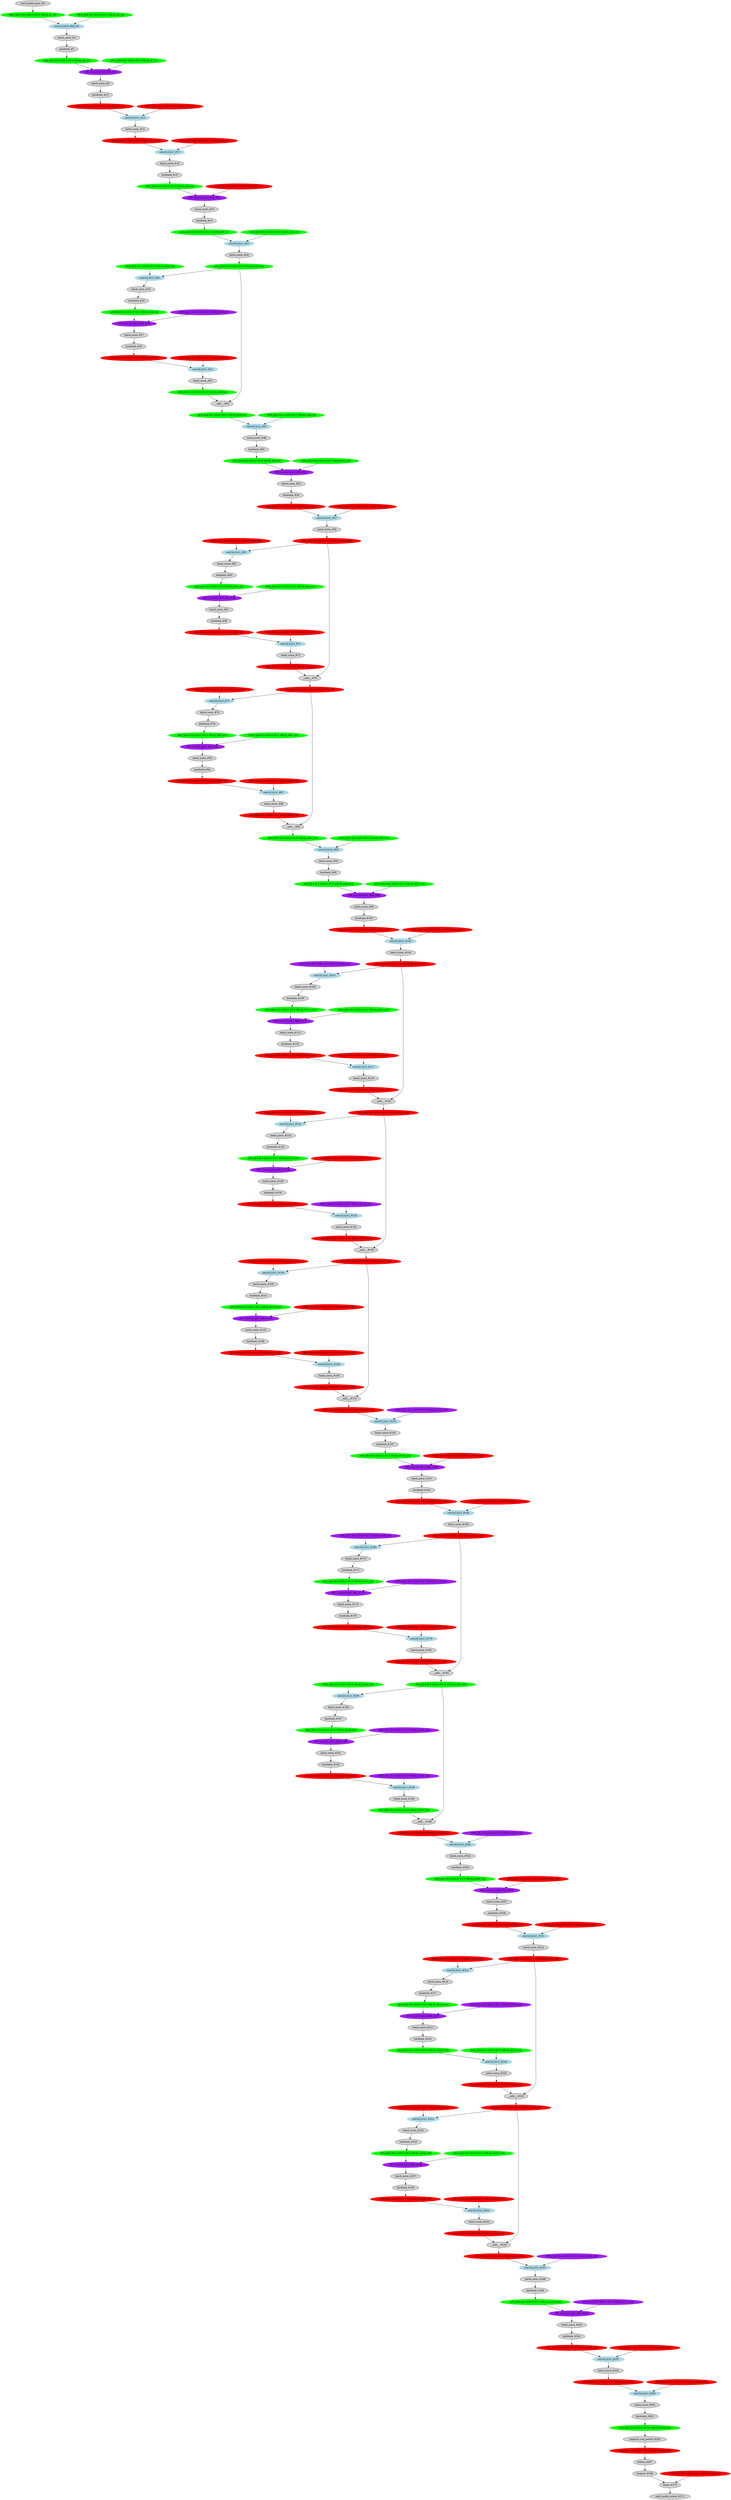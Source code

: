 strict digraph {
"0 /nncf_model_input_0" [id=0, type="nncf_model_input", label="nncf_model_input_#0", style=filled];
"1 SymmetricQuantizer/symmetric_quantize_0" [id=1, type="symmetric_quantize", label="AFQ_[B:8 M:S SGN:S PC:N NR:N]_#1_G0", style=filled, color=green];
"2 MobileNetV2/Sequential[features]/Conv2dNormActivation[0]/NNCFConv2d[0]/ModuleDict[pre_ops]/UpdateWeight[0]/SymmetricQuantizer[op]/symmetric_quantize_0" [id=2, type="symmetric_quantize", label="WFQ_[B:8 M:S SGN:S PC:Y NR:N]_#2_G0", style=filled, color=green];
"3 MobileNetV2/Sequential[features]/Conv2dNormActivation[0]/NNCFConv2d[0]/conv2d_0" [id=3, type=conv2d, label="conv2d_k3x3_PAD_#3", style=filled, color=lightblue];
"4 MobileNetV2/Sequential[features]/Conv2dNormActivation[0]/NNCFBatchNorm2d[1]/batch_norm_0" [id=4, type="batch_norm", label="batch_norm_#4", style=filled];
"5 MobileNetV2/Sequential[features]/Conv2dNormActivation[0]/ReLU6[2]/hardtanh_0" [id=5, type=hardtanh, label="hardtanh_#5", style=filled];
"6 MobileNetV2/Sequential[features]/Conv2dNormActivation[0]/ReLU6[2]/SymmetricQuantizer/symmetric_quantize_0" [id=6, type="symmetric_quantize", label="AFQ_[B:8 M:S SGN:U PC:Y NR:N]_#6_G1", style=filled, color=green];
"7 MobileNetV2/Sequential[features]/InvertedResidual[1]/Sequential[conv]/Conv2dNormActivation[0]/NNCFConv2d[0]/ModuleDict[pre_ops]/UpdateWeight[0]/SymmetricQuantizer[op]/symmetric_quantize_0" [id=7, type="symmetric_quantize", label="WFQ_[B:8 M:S SGN:S PC:Y NR:N]_#7_G1", style=filled, color=green];
"8 MobileNetV2/Sequential[features]/InvertedResidual[1]/Sequential[conv]/Conv2dNormActivation[0]/NNCFConv2d[0]/conv2d_0" [id=8, type=conv2d, label="DW_Conv2d_k3x3_PAD_#8", style=filled, color=purple];
"9 MobileNetV2/Sequential[features]/InvertedResidual[1]/Sequential[conv]/Conv2dNormActivation[0]/NNCFBatchNorm2d[1]/batch_norm_0" [id=9, type="batch_norm", label="batch_norm_#9", style=filled];
"10 MobileNetV2/Sequential[features]/InvertedResidual[1]/Sequential[conv]/Conv2dNormActivation[0]/ReLU6[2]/hardtanh_0" [id=10, type=hardtanh, label="hardtanh_#10", style=filled];
"11 MobileNetV2/Sequential[features]/InvertedResidual[1]/Sequential[conv]/Conv2dNormActivation[0]/ReLU6[2]/SymmetricQuantizer/symmetric_quantize_0" [id=11, type="symmetric_quantize", label="AFQ_[B:4 M:S SGN:U PC:N NR:N]_#11_G2", style=filled, color=red];
"12 MobileNetV2/Sequential[features]/InvertedResidual[1]/Sequential[conv]/NNCFConv2d[1]/ModuleDict[pre_ops]/UpdateWeight[0]/SymmetricQuantizer[op]/symmetric_quantize_0" [id=12, type="symmetric_quantize", label="WFQ_[B:4 M:S SGN:S PC:Y NR:N]_#12_G2", style=filled, color=red];
"13 MobileNetV2/Sequential[features]/InvertedResidual[1]/Sequential[conv]/NNCFConv2d[1]/conv2d_0" [id=13, type=conv2d, label="conv2d_k1x1_#13", style=filled, color=lightblue];
"14 MobileNetV2/Sequential[features]/InvertedResidual[1]/Sequential[conv]/NNCFBatchNorm2d[2]/batch_norm_0" [id=14, type="batch_norm", label="batch_norm_#14", style=filled];
"15 MobileNetV2/Sequential[features]/InvertedResidual[1]/Sequential[conv]/NNCFBatchNorm2d[2]/SymmetricQuantizer/symmetric_quantize_0" [id=15, type="symmetric_quantize", label="AFQ_[B:4 M:S SGN:S PC:N NR:N]_#15_G3", style=filled, color=red];
"16 MobileNetV2/Sequential[features]/InvertedResidual[2]/Sequential[conv]/Conv2dNormActivation[0]/NNCFConv2d[0]/ModuleDict[pre_ops]/UpdateWeight[0]/SymmetricQuantizer[op]/symmetric_quantize_0" [id=16, type="symmetric_quantize", label="WFQ_[B:4 M:S SGN:S PC:Y NR:N]_#16_G3", style=filled, color=red];
"17 MobileNetV2/Sequential[features]/InvertedResidual[2]/Sequential[conv]/Conv2dNormActivation[0]/NNCFConv2d[0]/conv2d_0" [id=17, type=conv2d, label="conv2d_k1x1_#17", style=filled, color=lightblue];
"18 MobileNetV2/Sequential[features]/InvertedResidual[2]/Sequential[conv]/Conv2dNormActivation[0]/NNCFBatchNorm2d[1]/batch_norm_0" [id=18, type="batch_norm", label="batch_norm_#18", style=filled];
"19 MobileNetV2/Sequential[features]/InvertedResidual[2]/Sequential[conv]/Conv2dNormActivation[0]/ReLU6[2]/hardtanh_0" [id=19, type=hardtanh, label="hardtanh_#19", style=filled];
"20 MobileNetV2/Sequential[features]/InvertedResidual[2]/Sequential[conv]/Conv2dNormActivation[0]/ReLU6[2]/SymmetricQuantizer/symmetric_quantize_0" [id=20, type="symmetric_quantize", label="AFQ_[B:8 M:S SGN:U PC:Y NR:N]_#20_G4", style=filled, color=green];
"21 MobileNetV2/Sequential[features]/InvertedResidual[2]/Sequential[conv]/Conv2dNormActivation[1]/NNCFConv2d[0]/ModuleDict[pre_ops]/UpdateWeight[0]/SymmetricQuantizer[op]/symmetric_quantize_0" [id=21, type="symmetric_quantize", label="WFQ_[B:4 M:S SGN:S PC:Y NR:N]_#21_G4", style=filled, color=red];
"22 MobileNetV2/Sequential[features]/InvertedResidual[2]/Sequential[conv]/Conv2dNormActivation[1]/NNCFConv2d[0]/conv2d_0" [id=22, type=conv2d, label="DW_Conv2d_k3x3_PAD_#22", style=filled, color=purple];
"23 MobileNetV2/Sequential[features]/InvertedResidual[2]/Sequential[conv]/Conv2dNormActivation[1]/NNCFBatchNorm2d[1]/batch_norm_0" [id=23, type="batch_norm", label="batch_norm_#23", style=filled];
"24 MobileNetV2/Sequential[features]/InvertedResidual[2]/Sequential[conv]/Conv2dNormActivation[1]/ReLU6[2]/hardtanh_0" [id=24, type=hardtanh, label="hardtanh_#24", style=filled];
"25 MobileNetV2/Sequential[features]/InvertedResidual[2]/Sequential[conv]/Conv2dNormActivation[1]/ReLU6[2]/SymmetricQuantizer/symmetric_quantize_0" [id=25, type="symmetric_quantize", label="AFQ_[B:8 M:S SGN:U PC:N NR:N]_#25_G5", style=filled, color=green];
"26 MobileNetV2/Sequential[features]/InvertedResidual[2]/Sequential[conv]/NNCFConv2d[2]/ModuleDict[pre_ops]/UpdateWeight[0]/SymmetricQuantizer[op]/symmetric_quantize_0" [id=26, type="symmetric_quantize", label="WFQ_[B:8 M:S SGN:S PC:Y NR:N]_#26_G5", style=filled, color=green];
"27 MobileNetV2/Sequential[features]/InvertedResidual[2]/Sequential[conv]/NNCFConv2d[2]/conv2d_0" [id=27, type=conv2d, label="conv2d_k1x1_#27", style=filled, color=lightblue];
"28 MobileNetV2/Sequential[features]/InvertedResidual[2]/Sequential[conv]/NNCFBatchNorm2d[3]/batch_norm_0" [id=28, type="batch_norm", label="batch_norm_#28", style=filled];
"29 MobileNetV2/Sequential[features]/InvertedResidual[2]/Sequential[conv]/NNCFBatchNorm2d[3]/SymmetricQuantizer/symmetric_quantize_0" [id=29, type="symmetric_quantize", label="AFQ_[B:8 M:S SGN:S PC:N NR:N]_#29_G44", style=filled, color=green];
"30 MobileNetV2/Sequential[features]/InvertedResidual[3]/Sequential[conv]/Conv2dNormActivation[0]/NNCFConv2d[0]/ModuleDict[pre_ops]/UpdateWeight[0]/SymmetricQuantizer[op]/symmetric_quantize_0" [id=30, type="symmetric_quantize", label="WFQ_[B:8 M:S SGN:S PC:Y NR:N]_#30_G44", style=filled, color=green];
"31 MobileNetV2/Sequential[features]/InvertedResidual[3]/Sequential[conv]/Conv2dNormActivation[0]/NNCFConv2d[0]/conv2d_0" [id=31, type=conv2d, label="conv2d_k1x1_#31", style=filled, color=lightblue];
"32 MobileNetV2/Sequential[features]/InvertedResidual[3]/Sequential[conv]/Conv2dNormActivation[0]/NNCFBatchNorm2d[1]/batch_norm_0" [id=32, type="batch_norm", label="batch_norm_#32", style=filled];
"33 MobileNetV2/Sequential[features]/InvertedResidual[3]/Sequential[conv]/Conv2dNormActivation[0]/ReLU6[2]/hardtanh_0" [id=33, type=hardtanh, label="hardtanh_#33", style=filled];
"34 MobileNetV2/Sequential[features]/InvertedResidual[3]/Sequential[conv]/Conv2dNormActivation[0]/ReLU6[2]/SymmetricQuantizer/symmetric_quantize_0" [id=34, type="symmetric_quantize", label="AFQ_[B:8 M:S SGN:U PC:Y NR:N]_#34_G6", style=filled, color=green];
"35 MobileNetV2/Sequential[features]/InvertedResidual[3]/Sequential[conv]/Conv2dNormActivation[1]/NNCFConv2d[0]/ModuleDict[pre_ops]/UpdateWeight[0]/SymmetricQuantizer[op]/symmetric_quantize_0" [id=35, type="symmetric_quantize", label="WFQ_[B:2 M:S SGN:S PC:Y NR:N]_#35_G6", style=filled, color=purple];
"36 MobileNetV2/Sequential[features]/InvertedResidual[3]/Sequential[conv]/Conv2dNormActivation[1]/NNCFConv2d[0]/conv2d_0" [id=36, type=conv2d, label="DW_Conv2d_k3x3_PAD_#36", style=filled, color=purple];
"37 MobileNetV2/Sequential[features]/InvertedResidual[3]/Sequential[conv]/Conv2dNormActivation[1]/NNCFBatchNorm2d[1]/batch_norm_0" [id=37, type="batch_norm", label="batch_norm_#37", style=filled];
"38 MobileNetV2/Sequential[features]/InvertedResidual[3]/Sequential[conv]/Conv2dNormActivation[1]/ReLU6[2]/hardtanh_0" [id=38, type=hardtanh, label="hardtanh_#38", style=filled];
"39 MobileNetV2/Sequential[features]/InvertedResidual[3]/Sequential[conv]/Conv2dNormActivation[1]/ReLU6[2]/SymmetricQuantizer/symmetric_quantize_0" [id=39, type="symmetric_quantize", label="AFQ_[B:4 M:S SGN:U PC:N NR:N]_#39_G7", style=filled, color=red];
"40 MobileNetV2/Sequential[features]/InvertedResidual[3]/Sequential[conv]/NNCFConv2d[2]/ModuleDict[pre_ops]/UpdateWeight[0]/SymmetricQuantizer[op]/symmetric_quantize_0" [id=40, type="symmetric_quantize", label="WFQ_[B:4 M:S SGN:S PC:Y NR:N]_#40_G7", style=filled, color=red];
"41 MobileNetV2/Sequential[features]/InvertedResidual[3]/Sequential[conv]/NNCFConv2d[2]/conv2d_0" [id=41, type=conv2d, label="conv2d_k1x1_#41", style=filled, color=lightblue];
"42 MobileNetV2/Sequential[features]/InvertedResidual[3]/Sequential[conv]/NNCFBatchNorm2d[3]/batch_norm_0" [id=42, type="batch_norm", label="batch_norm_#42", style=filled];
"43 MobileNetV2/Sequential[features]/InvertedResidual[3]/Sequential[conv]/NNCFBatchNorm2d[3]/SymmetricQuantizer/symmetric_quantize_0" [id=43, type="symmetric_quantize", label="AFQ_[B:8 M:S SGN:S PC:N NR:N]_#43_G44", style=filled, color=green];
"44 MobileNetV2/Sequential[features]/InvertedResidual[3]/__add___0" [id=44, type="__add__", label="__add___#44", style=filled];
"45 MobileNetV2/Sequential[features]/InvertedResidual[3]/SymmetricQuantizer/symmetric_quantize_0" [id=45, type="symmetric_quantize", label="AFQ_[B:8 M:S SGN:S PC:N NR:N]_#45_G8", style=filled, color=green];
"46 MobileNetV2/Sequential[features]/InvertedResidual[4]/Sequential[conv]/Conv2dNormActivation[0]/NNCFConv2d[0]/ModuleDict[pre_ops]/UpdateWeight[0]/SymmetricQuantizer[op]/symmetric_quantize_0" [id=46, type="symmetric_quantize", label="WFQ_[B:8 M:S SGN:S PC:Y NR:N]_#46_G8", style=filled, color=green];
"47 MobileNetV2/Sequential[features]/InvertedResidual[4]/Sequential[conv]/Conv2dNormActivation[0]/NNCFConv2d[0]/conv2d_0" [id=47, type=conv2d, label="conv2d_k1x1_#47", style=filled, color=lightblue];
"48 MobileNetV2/Sequential[features]/InvertedResidual[4]/Sequential[conv]/Conv2dNormActivation[0]/NNCFBatchNorm2d[1]/batch_norm_0" [id=48, type="batch_norm", label="batch_norm_#48", style=filled];
"49 MobileNetV2/Sequential[features]/InvertedResidual[4]/Sequential[conv]/Conv2dNormActivation[0]/ReLU6[2]/hardtanh_0" [id=49, type=hardtanh, label="hardtanh_#49", style=filled];
"50 MobileNetV2/Sequential[features]/InvertedResidual[4]/Sequential[conv]/Conv2dNormActivation[0]/ReLU6[2]/SymmetricQuantizer/symmetric_quantize_0" [id=50, type="symmetric_quantize", label="AFQ_[B:8 M:S SGN:U PC:Y NR:N]_#50_G9", style=filled, color=green];
"51 MobileNetV2/Sequential[features]/InvertedResidual[4]/Sequential[conv]/Conv2dNormActivation[1]/NNCFConv2d[0]/ModuleDict[pre_ops]/UpdateWeight[0]/SymmetricQuantizer[op]/symmetric_quantize_0" [id=51, type="symmetric_quantize", label="WFQ_[B:8 M:S SGN:S PC:Y NR:N]_#51_G9", style=filled, color=green];
"52 MobileNetV2/Sequential[features]/InvertedResidual[4]/Sequential[conv]/Conv2dNormActivation[1]/NNCFConv2d[0]/conv2d_0" [id=52, type=conv2d, label="DW_Conv2d_k3x3_PAD_#52", style=filled, color=purple];
"53 MobileNetV2/Sequential[features]/InvertedResidual[4]/Sequential[conv]/Conv2dNormActivation[1]/NNCFBatchNorm2d[1]/batch_norm_0" [id=53, type="batch_norm", label="batch_norm_#53", style=filled];
"54 MobileNetV2/Sequential[features]/InvertedResidual[4]/Sequential[conv]/Conv2dNormActivation[1]/ReLU6[2]/hardtanh_0" [id=54, type=hardtanh, label="hardtanh_#54", style=filled];
"55 MobileNetV2/Sequential[features]/InvertedResidual[4]/Sequential[conv]/Conv2dNormActivation[1]/ReLU6[2]/SymmetricQuantizer/symmetric_quantize_0" [id=55, type="symmetric_quantize", label="AFQ_[B:4 M:S SGN:U PC:N NR:N]_#55_G10", style=filled, color=red];
"56 MobileNetV2/Sequential[features]/InvertedResidual[4]/Sequential[conv]/NNCFConv2d[2]/ModuleDict[pre_ops]/UpdateWeight[0]/SymmetricQuantizer[op]/symmetric_quantize_0" [id=56, type="symmetric_quantize", label="WFQ_[B:4 M:S SGN:S PC:Y NR:N]_#56_G10", style=filled, color=red];
"57 MobileNetV2/Sequential[features]/InvertedResidual[4]/Sequential[conv]/NNCFConv2d[2]/conv2d_0" [id=57, type=conv2d, label="conv2d_k1x1_#57", style=filled, color=lightblue];
"58 MobileNetV2/Sequential[features]/InvertedResidual[4]/Sequential[conv]/NNCFBatchNorm2d[3]/batch_norm_0" [id=58, type="batch_norm", label="batch_norm_#58", style=filled];
"59 MobileNetV2/Sequential[features]/InvertedResidual[4]/Sequential[conv]/NNCFBatchNorm2d[3]/SymmetricQuantizer/symmetric_quantize_0" [id=59, type="symmetric_quantize", label="AFQ_[B:4 M:S SGN:S PC:N NR:N]_#59_G45", style=filled, color=red];
"60 MobileNetV2/Sequential[features]/InvertedResidual[5]/Sequential[conv]/Conv2dNormActivation[0]/NNCFConv2d[0]/ModuleDict[pre_ops]/UpdateWeight[0]/SymmetricQuantizer[op]/symmetric_quantize_0" [id=60, type="symmetric_quantize", label="WFQ_[B:4 M:S SGN:S PC:Y NR:N]_#60_G45", style=filled, color=red];
"61 MobileNetV2/Sequential[features]/InvertedResidual[5]/Sequential[conv]/Conv2dNormActivation[0]/NNCFConv2d[0]/conv2d_0" [id=61, type=conv2d, label="conv2d_k1x1_#61", style=filled, color=lightblue];
"62 MobileNetV2/Sequential[features]/InvertedResidual[5]/Sequential[conv]/Conv2dNormActivation[0]/NNCFBatchNorm2d[1]/batch_norm_0" [id=62, type="batch_norm", label="batch_norm_#62", style=filled];
"63 MobileNetV2/Sequential[features]/InvertedResidual[5]/Sequential[conv]/Conv2dNormActivation[0]/ReLU6[2]/hardtanh_0" [id=63, type=hardtanh, label="hardtanh_#63", style=filled];
"64 MobileNetV2/Sequential[features]/InvertedResidual[5]/Sequential[conv]/Conv2dNormActivation[0]/ReLU6[2]/SymmetricQuantizer/symmetric_quantize_0" [id=64, type="symmetric_quantize", label="AFQ_[B:8 M:S SGN:U PC:Y NR:N]_#64_G11", style=filled, color=green];
"65 MobileNetV2/Sequential[features]/InvertedResidual[5]/Sequential[conv]/Conv2dNormActivation[1]/NNCFConv2d[0]/ModuleDict[pre_ops]/UpdateWeight[0]/SymmetricQuantizer[op]/symmetric_quantize_0" [id=65, type="symmetric_quantize", label="WFQ_[B:8 M:S SGN:S PC:Y NR:N]_#65_G11", style=filled, color=green];
"66 MobileNetV2/Sequential[features]/InvertedResidual[5]/Sequential[conv]/Conv2dNormActivation[1]/NNCFConv2d[0]/conv2d_0" [id=66, type=conv2d, label="DW_Conv2d_k3x3_PAD_#66", style=filled, color=purple];
"67 MobileNetV2/Sequential[features]/InvertedResidual[5]/Sequential[conv]/Conv2dNormActivation[1]/NNCFBatchNorm2d[1]/batch_norm_0" [id=67, type="batch_norm", label="batch_norm_#67", style=filled];
"68 MobileNetV2/Sequential[features]/InvertedResidual[5]/Sequential[conv]/Conv2dNormActivation[1]/ReLU6[2]/hardtanh_0" [id=68, type=hardtanh, label="hardtanh_#68", style=filled];
"69 MobileNetV2/Sequential[features]/InvertedResidual[5]/Sequential[conv]/Conv2dNormActivation[1]/ReLU6[2]/SymmetricQuantizer/symmetric_quantize_0" [id=69, type="symmetric_quantize", label="AFQ_[B:4 M:S SGN:U PC:N NR:N]_#69_G12", style=filled, color=red];
"70 MobileNetV2/Sequential[features]/InvertedResidual[5]/Sequential[conv]/NNCFConv2d[2]/ModuleDict[pre_ops]/UpdateWeight[0]/SymmetricQuantizer[op]/symmetric_quantize_0" [id=70, type="symmetric_quantize", label="WFQ_[B:4 M:S SGN:S PC:Y NR:N]_#70_G12", style=filled, color=red];
"71 MobileNetV2/Sequential[features]/InvertedResidual[5]/Sequential[conv]/NNCFConv2d[2]/conv2d_0" [id=71, type=conv2d, label="conv2d_k1x1_#71", style=filled, color=lightblue];
"72 MobileNetV2/Sequential[features]/InvertedResidual[5]/Sequential[conv]/NNCFBatchNorm2d[3]/batch_norm_0" [id=72, type="batch_norm", label="batch_norm_#72", style=filled];
"73 MobileNetV2/Sequential[features]/InvertedResidual[5]/Sequential[conv]/NNCFBatchNorm2d[3]/SymmetricQuantizer/symmetric_quantize_0" [id=73, type="symmetric_quantize", label="AFQ_[B:4 M:S SGN:S PC:N NR:N]_#73_G45", style=filled, color=red];
"74 MobileNetV2/Sequential[features]/InvertedResidual[5]/__add___0" [id=74, type="__add__", label="__add___#74", style=filled];
"75 MobileNetV2/Sequential[features]/InvertedResidual[5]/SymmetricQuantizer/symmetric_quantize_0" [id=75, type="symmetric_quantize", label="AFQ_[B:4 M:S SGN:S PC:N NR:N]_#75_G46", style=filled, color=red];
"76 MobileNetV2/Sequential[features]/InvertedResidual[6]/Sequential[conv]/Conv2dNormActivation[0]/NNCFConv2d[0]/ModuleDict[pre_ops]/UpdateWeight[0]/SymmetricQuantizer[op]/symmetric_quantize_0" [id=76, type="symmetric_quantize", label="WFQ_[B:4 M:S SGN:S PC:Y NR:N]_#76_G46", style=filled, color=red];
"77 MobileNetV2/Sequential[features]/InvertedResidual[6]/Sequential[conv]/Conv2dNormActivation[0]/NNCFConv2d[0]/conv2d_0" [id=77, type=conv2d, label="conv2d_k1x1_#77", style=filled, color=lightblue];
"78 MobileNetV2/Sequential[features]/InvertedResidual[6]/Sequential[conv]/Conv2dNormActivation[0]/NNCFBatchNorm2d[1]/batch_norm_0" [id=78, type="batch_norm", label="batch_norm_#78", style=filled];
"79 MobileNetV2/Sequential[features]/InvertedResidual[6]/Sequential[conv]/Conv2dNormActivation[0]/ReLU6[2]/hardtanh_0" [id=79, type=hardtanh, label="hardtanh_#79", style=filled];
"80 MobileNetV2/Sequential[features]/InvertedResidual[6]/Sequential[conv]/Conv2dNormActivation[0]/ReLU6[2]/SymmetricQuantizer/symmetric_quantize_0" [id=80, type="symmetric_quantize", label="AFQ_[B:8 M:S SGN:U PC:Y NR:N]_#80_G13", style=filled, color=green];
"81 MobileNetV2/Sequential[features]/InvertedResidual[6]/Sequential[conv]/Conv2dNormActivation[1]/NNCFConv2d[0]/ModuleDict[pre_ops]/UpdateWeight[0]/SymmetricQuantizer[op]/symmetric_quantize_0" [id=81, type="symmetric_quantize", label="WFQ_[B:8 M:S SGN:S PC:Y NR:N]_#81_G13", style=filled, color=green];
"82 MobileNetV2/Sequential[features]/InvertedResidual[6]/Sequential[conv]/Conv2dNormActivation[1]/NNCFConv2d[0]/conv2d_0" [id=82, type=conv2d, label="DW_Conv2d_k3x3_PAD_#82", style=filled, color=purple];
"83 MobileNetV2/Sequential[features]/InvertedResidual[6]/Sequential[conv]/Conv2dNormActivation[1]/NNCFBatchNorm2d[1]/batch_norm_0" [id=83, type="batch_norm", label="batch_norm_#83", style=filled];
"84 MobileNetV2/Sequential[features]/InvertedResidual[6]/Sequential[conv]/Conv2dNormActivation[1]/ReLU6[2]/hardtanh_0" [id=84, type=hardtanh, label="hardtanh_#84", style=filled];
"85 MobileNetV2/Sequential[features]/InvertedResidual[6]/Sequential[conv]/Conv2dNormActivation[1]/ReLU6[2]/SymmetricQuantizer/symmetric_quantize_0" [id=85, type="symmetric_quantize", label="AFQ_[B:4 M:S SGN:U PC:N NR:N]_#85_G14", style=filled, color=red];
"86 MobileNetV2/Sequential[features]/InvertedResidual[6]/Sequential[conv]/NNCFConv2d[2]/ModuleDict[pre_ops]/UpdateWeight[0]/SymmetricQuantizer[op]/symmetric_quantize_0" [id=86, type="symmetric_quantize", label="WFQ_[B:4 M:S SGN:S PC:Y NR:N]_#86_G14", style=filled, color=red];
"87 MobileNetV2/Sequential[features]/InvertedResidual[6]/Sequential[conv]/NNCFConv2d[2]/conv2d_0" [id=87, type=conv2d, label="conv2d_k1x1_#87", style=filled, color=lightblue];
"88 MobileNetV2/Sequential[features]/InvertedResidual[6]/Sequential[conv]/NNCFBatchNorm2d[3]/batch_norm_0" [id=88, type="batch_norm", label="batch_norm_#88", style=filled];
"89 MobileNetV2/Sequential[features]/InvertedResidual[6]/Sequential[conv]/NNCFBatchNorm2d[3]/SymmetricQuantizer/symmetric_quantize_0" [id=89, type="symmetric_quantize", label="AFQ_[B:4 M:S SGN:S PC:N NR:N]_#89_G46", style=filled, color=red];
"90 MobileNetV2/Sequential[features]/InvertedResidual[6]/__add___0" [id=90, type="__add__", label="__add___#90", style=filled];
"91 MobileNetV2/Sequential[features]/InvertedResidual[6]/SymmetricQuantizer/symmetric_quantize_0" [id=91, type="symmetric_quantize", label="AFQ_[B:8 M:S SGN:S PC:N NR:N]_#91_G15", style=filled, color=green];
"92 MobileNetV2/Sequential[features]/InvertedResidual[7]/Sequential[conv]/Conv2dNormActivation[0]/NNCFConv2d[0]/ModuleDict[pre_ops]/UpdateWeight[0]/SymmetricQuantizer[op]/symmetric_quantize_0" [id=92, type="symmetric_quantize", label="WFQ_[B:8 M:S SGN:S PC:Y NR:N]_#92_G15", style=filled, color=green];
"93 MobileNetV2/Sequential[features]/InvertedResidual[7]/Sequential[conv]/Conv2dNormActivation[0]/NNCFConv2d[0]/conv2d_0" [id=93, type=conv2d, label="conv2d_k1x1_#93", style=filled, color=lightblue];
"94 MobileNetV2/Sequential[features]/InvertedResidual[7]/Sequential[conv]/Conv2dNormActivation[0]/NNCFBatchNorm2d[1]/batch_norm_0" [id=94, type="batch_norm", label="batch_norm_#94", style=filled];
"95 MobileNetV2/Sequential[features]/InvertedResidual[7]/Sequential[conv]/Conv2dNormActivation[0]/ReLU6[2]/hardtanh_0" [id=95, type=hardtanh, label="hardtanh_#95", style=filled];
"96 MobileNetV2/Sequential[features]/InvertedResidual[7]/Sequential[conv]/Conv2dNormActivation[0]/ReLU6[2]/SymmetricQuantizer/symmetric_quantize_0" [id=96, type="symmetric_quantize", label="AFQ_[B:8 M:S SGN:U PC:Y NR:N]_#96_G16", style=filled, color=green];
"97 MobileNetV2/Sequential[features]/InvertedResidual[7]/Sequential[conv]/Conv2dNormActivation[1]/NNCFConv2d[0]/ModuleDict[pre_ops]/UpdateWeight[0]/SymmetricQuantizer[op]/symmetric_quantize_0" [id=97, type="symmetric_quantize", label="WFQ_[B:8 M:S SGN:S PC:Y NR:N]_#97_G16", style=filled, color=green];
"98 MobileNetV2/Sequential[features]/InvertedResidual[7]/Sequential[conv]/Conv2dNormActivation[1]/NNCFConv2d[0]/conv2d_0" [id=98, type=conv2d, label="DW_Conv2d_k3x3_PAD_#98", style=filled, color=purple];
"99 MobileNetV2/Sequential[features]/InvertedResidual[7]/Sequential[conv]/Conv2dNormActivation[1]/NNCFBatchNorm2d[1]/batch_norm_0" [id=99, type="batch_norm", label="batch_norm_#99", style=filled];
"100 MobileNetV2/Sequential[features]/InvertedResidual[7]/Sequential[conv]/Conv2dNormActivation[1]/ReLU6[2]/hardtanh_0" [id=100, type=hardtanh, label="hardtanh_#100", style=filled];
"101 MobileNetV2/Sequential[features]/InvertedResidual[7]/Sequential[conv]/Conv2dNormActivation[1]/ReLU6[2]/SymmetricQuantizer/symmetric_quantize_0" [id=101, type="symmetric_quantize", label="AFQ_[B:4 M:S SGN:U PC:N NR:N]_#101_G17", style=filled, color=red];
"102 MobileNetV2/Sequential[features]/InvertedResidual[7]/Sequential[conv]/NNCFConv2d[2]/ModuleDict[pre_ops]/UpdateWeight[0]/SymmetricQuantizer[op]/symmetric_quantize_0" [id=102, type="symmetric_quantize", label="WFQ_[B:4 M:S SGN:S PC:Y NR:N]_#102_G17", style=filled, color=red];
"103 MobileNetV2/Sequential[features]/InvertedResidual[7]/Sequential[conv]/NNCFConv2d[2]/conv2d_0" [id=103, type=conv2d, label="conv2d_k1x1_#103", style=filled, color=lightblue];
"104 MobileNetV2/Sequential[features]/InvertedResidual[7]/Sequential[conv]/NNCFBatchNorm2d[3]/batch_norm_0" [id=104, type="batch_norm", label="batch_norm_#104", style=filled];
"105 MobileNetV2/Sequential[features]/InvertedResidual[7]/Sequential[conv]/NNCFBatchNorm2d[3]/SymmetricQuantizer/symmetric_quantize_0" [id=105, type="symmetric_quantize", label="AFQ_[B:4 M:S SGN:S PC:N NR:N]_#105_G47", style=filled, color=red];
"106 MobileNetV2/Sequential[features]/InvertedResidual[8]/Sequential[conv]/Conv2dNormActivation[0]/NNCFConv2d[0]/ModuleDict[pre_ops]/UpdateWeight[0]/SymmetricQuantizer[op]/symmetric_quantize_0" [id=106, type="symmetric_quantize", label="WFQ_[B:2 M:S SGN:S PC:Y NR:N]_#106_G47", style=filled, color=purple];
"107 MobileNetV2/Sequential[features]/InvertedResidual[8]/Sequential[conv]/Conv2dNormActivation[0]/NNCFConv2d[0]/conv2d_0" [id=107, type=conv2d, label="conv2d_k1x1_#107", style=filled, color=lightblue];
"108 MobileNetV2/Sequential[features]/InvertedResidual[8]/Sequential[conv]/Conv2dNormActivation[0]/NNCFBatchNorm2d[1]/batch_norm_0" [id=108, type="batch_norm", label="batch_norm_#108", style=filled];
"109 MobileNetV2/Sequential[features]/InvertedResidual[8]/Sequential[conv]/Conv2dNormActivation[0]/ReLU6[2]/hardtanh_0" [id=109, type=hardtanh, label="hardtanh_#109", style=filled];
"110 MobileNetV2/Sequential[features]/InvertedResidual[8]/Sequential[conv]/Conv2dNormActivation[0]/ReLU6[2]/SymmetricQuantizer/symmetric_quantize_0" [id=110, type="symmetric_quantize", label="AFQ_[B:8 M:S SGN:U PC:Y NR:N]_#110_G18", style=filled, color=green];
"111 MobileNetV2/Sequential[features]/InvertedResidual[8]/Sequential[conv]/Conv2dNormActivation[1]/NNCFConv2d[0]/ModuleDict[pre_ops]/UpdateWeight[0]/SymmetricQuantizer[op]/symmetric_quantize_0" [id=111, type="symmetric_quantize", label="WFQ_[B:8 M:S SGN:S PC:Y NR:N]_#111_G18", style=filled, color=green];
"112 MobileNetV2/Sequential[features]/InvertedResidual[8]/Sequential[conv]/Conv2dNormActivation[1]/NNCFConv2d[0]/conv2d_0" [id=112, type=conv2d, label="DW_Conv2d_k3x3_PAD_#112", style=filled, color=purple];
"113 MobileNetV2/Sequential[features]/InvertedResidual[8]/Sequential[conv]/Conv2dNormActivation[1]/NNCFBatchNorm2d[1]/batch_norm_0" [id=113, type="batch_norm", label="batch_norm_#113", style=filled];
"114 MobileNetV2/Sequential[features]/InvertedResidual[8]/Sequential[conv]/Conv2dNormActivation[1]/ReLU6[2]/hardtanh_0" [id=114, type=hardtanh, label="hardtanh_#114", style=filled];
"115 MobileNetV2/Sequential[features]/InvertedResidual[8]/Sequential[conv]/Conv2dNormActivation[1]/ReLU6[2]/SymmetricQuantizer/symmetric_quantize_0" [id=115, type="symmetric_quantize", label="AFQ_[B:4 M:S SGN:U PC:N NR:N]_#115_G19", style=filled, color=red];
"116 MobileNetV2/Sequential[features]/InvertedResidual[8]/Sequential[conv]/NNCFConv2d[2]/ModuleDict[pre_ops]/UpdateWeight[0]/SymmetricQuantizer[op]/symmetric_quantize_0" [id=116, type="symmetric_quantize", label="WFQ_[B:4 M:S SGN:S PC:Y NR:N]_#116_G19", style=filled, color=red];
"117 MobileNetV2/Sequential[features]/InvertedResidual[8]/Sequential[conv]/NNCFConv2d[2]/conv2d_0" [id=117, type=conv2d, label="conv2d_k1x1_#117", style=filled, color=lightblue];
"118 MobileNetV2/Sequential[features]/InvertedResidual[8]/Sequential[conv]/NNCFBatchNorm2d[3]/batch_norm_0" [id=118, type="batch_norm", label="batch_norm_#118", style=filled];
"119 MobileNetV2/Sequential[features]/InvertedResidual[8]/Sequential[conv]/NNCFBatchNorm2d[3]/SymmetricQuantizer/symmetric_quantize_0" [id=119, type="symmetric_quantize", label="AFQ_[B:4 M:S SGN:S PC:N NR:N]_#119_G47", style=filled, color=red];
"120 MobileNetV2/Sequential[features]/InvertedResidual[8]/__add___0" [id=120, type="__add__", label="__add___#120", style=filled];
"121 MobileNetV2/Sequential[features]/InvertedResidual[8]/SymmetricQuantizer/symmetric_quantize_0" [id=121, type="symmetric_quantize", label="AFQ_[B:4 M:S SGN:S PC:N NR:N]_#121_G48", style=filled, color=red];
"122 MobileNetV2/Sequential[features]/InvertedResidual[9]/Sequential[conv]/Conv2dNormActivation[0]/NNCFConv2d[0]/ModuleDict[pre_ops]/UpdateWeight[0]/SymmetricQuantizer[op]/symmetric_quantize_0" [id=122, type="symmetric_quantize", label="WFQ_[B:4 M:S SGN:S PC:Y NR:N]_#122_G48", style=filled, color=red];
"123 MobileNetV2/Sequential[features]/InvertedResidual[9]/Sequential[conv]/Conv2dNormActivation[0]/NNCFConv2d[0]/conv2d_0" [id=123, type=conv2d, label="conv2d_k1x1_#123", style=filled, color=lightblue];
"124 MobileNetV2/Sequential[features]/InvertedResidual[9]/Sequential[conv]/Conv2dNormActivation[0]/NNCFBatchNorm2d[1]/batch_norm_0" [id=124, type="batch_norm", label="batch_norm_#124", style=filled];
"125 MobileNetV2/Sequential[features]/InvertedResidual[9]/Sequential[conv]/Conv2dNormActivation[0]/ReLU6[2]/hardtanh_0" [id=125, type=hardtanh, label="hardtanh_#125", style=filled];
"126 MobileNetV2/Sequential[features]/InvertedResidual[9]/Sequential[conv]/Conv2dNormActivation[0]/ReLU6[2]/SymmetricQuantizer/symmetric_quantize_0" [id=126, type="symmetric_quantize", label="AFQ_[B:8 M:S SGN:U PC:Y NR:N]_#126_G20", style=filled, color=green];
"127 MobileNetV2/Sequential[features]/InvertedResidual[9]/Sequential[conv]/Conv2dNormActivation[1]/NNCFConv2d[0]/ModuleDict[pre_ops]/UpdateWeight[0]/SymmetricQuantizer[op]/symmetric_quantize_0" [id=127, type="symmetric_quantize", label="WFQ_[B:4 M:S SGN:S PC:Y NR:N]_#127_G20", style=filled, color=red];
"128 MobileNetV2/Sequential[features]/InvertedResidual[9]/Sequential[conv]/Conv2dNormActivation[1]/NNCFConv2d[0]/conv2d_0" [id=128, type=conv2d, label="DW_Conv2d_k3x3_PAD_#128", style=filled, color=purple];
"129 MobileNetV2/Sequential[features]/InvertedResidual[9]/Sequential[conv]/Conv2dNormActivation[1]/NNCFBatchNorm2d[1]/batch_norm_0" [id=129, type="batch_norm", label="batch_norm_#129", style=filled];
"130 MobileNetV2/Sequential[features]/InvertedResidual[9]/Sequential[conv]/Conv2dNormActivation[1]/ReLU6[2]/hardtanh_0" [id=130, type=hardtanh, label="hardtanh_#130", style=filled];
"131 MobileNetV2/Sequential[features]/InvertedResidual[9]/Sequential[conv]/Conv2dNormActivation[1]/ReLU6[2]/SymmetricQuantizer/symmetric_quantize_0" [id=131, type="symmetric_quantize", label="AFQ_[B:4 M:S SGN:U PC:N NR:N]_#131_G21", style=filled, color=red];
"132 MobileNetV2/Sequential[features]/InvertedResidual[9]/Sequential[conv]/NNCFConv2d[2]/ModuleDict[pre_ops]/UpdateWeight[0]/SymmetricQuantizer[op]/symmetric_quantize_0" [id=132, type="symmetric_quantize", label="WFQ_[B:2 M:S SGN:S PC:Y NR:N]_#132_G21", style=filled, color=purple];
"133 MobileNetV2/Sequential[features]/InvertedResidual[9]/Sequential[conv]/NNCFConv2d[2]/conv2d_0" [id=133, type=conv2d, label="conv2d_k1x1_#133", style=filled, color=lightblue];
"134 MobileNetV2/Sequential[features]/InvertedResidual[9]/Sequential[conv]/NNCFBatchNorm2d[3]/batch_norm_0" [id=134, type="batch_norm", label="batch_norm_#134", style=filled];
"135 MobileNetV2/Sequential[features]/InvertedResidual[9]/Sequential[conv]/NNCFBatchNorm2d[3]/SymmetricQuantizer/symmetric_quantize_0" [id=135, type="symmetric_quantize", label="AFQ_[B:4 M:S SGN:S PC:N NR:N]_#135_G48", style=filled, color=red];
"136 MobileNetV2/Sequential[features]/InvertedResidual[9]/__add___0" [id=136, type="__add__", label="__add___#136", style=filled];
"137 MobileNetV2/Sequential[features]/InvertedResidual[9]/SymmetricQuantizer/symmetric_quantize_0" [id=137, type="symmetric_quantize", label="AFQ_[B:4 M:S SGN:S PC:N NR:N]_#137_G49", style=filled, color=red];
"138 MobileNetV2/Sequential[features]/InvertedResidual[10]/Sequential[conv]/Conv2dNormActivation[0]/NNCFConv2d[0]/ModuleDict[pre_ops]/UpdateWeight[0]/SymmetricQuantizer[op]/symmetric_quantize_0" [id=138, type="symmetric_quantize", label="WFQ_[B:4 M:S SGN:S PC:Y NR:N]_#138_G49", style=filled, color=red];
"139 MobileNetV2/Sequential[features]/InvertedResidual[10]/Sequential[conv]/Conv2dNormActivation[0]/NNCFConv2d[0]/conv2d_0" [id=139, type=conv2d, label="conv2d_k1x1_#139", style=filled, color=lightblue];
"140 MobileNetV2/Sequential[features]/InvertedResidual[10]/Sequential[conv]/Conv2dNormActivation[0]/NNCFBatchNorm2d[1]/batch_norm_0" [id=140, type="batch_norm", label="batch_norm_#140", style=filled];
"141 MobileNetV2/Sequential[features]/InvertedResidual[10]/Sequential[conv]/Conv2dNormActivation[0]/ReLU6[2]/hardtanh_0" [id=141, type=hardtanh, label="hardtanh_#141", style=filled];
"142 MobileNetV2/Sequential[features]/InvertedResidual[10]/Sequential[conv]/Conv2dNormActivation[0]/ReLU6[2]/SymmetricQuantizer/symmetric_quantize_0" [id=142, type="symmetric_quantize", label="AFQ_[B:8 M:S SGN:U PC:Y NR:N]_#142_G22", style=filled, color=green];
"143 MobileNetV2/Sequential[features]/InvertedResidual[10]/Sequential[conv]/Conv2dNormActivation[1]/NNCFConv2d[0]/ModuleDict[pre_ops]/UpdateWeight[0]/SymmetricQuantizer[op]/symmetric_quantize_0" [id=143, type="symmetric_quantize", label="WFQ_[B:4 M:S SGN:S PC:Y NR:N]_#143_G22", style=filled, color=red];
"144 MobileNetV2/Sequential[features]/InvertedResidual[10]/Sequential[conv]/Conv2dNormActivation[1]/NNCFConv2d[0]/conv2d_0" [id=144, type=conv2d, label="DW_Conv2d_k3x3_PAD_#144", style=filled, color=purple];
"145 MobileNetV2/Sequential[features]/InvertedResidual[10]/Sequential[conv]/Conv2dNormActivation[1]/NNCFBatchNorm2d[1]/batch_norm_0" [id=145, type="batch_norm", label="batch_norm_#145", style=filled];
"146 MobileNetV2/Sequential[features]/InvertedResidual[10]/Sequential[conv]/Conv2dNormActivation[1]/ReLU6[2]/hardtanh_0" [id=146, type=hardtanh, label="hardtanh_#146", style=filled];
"147 MobileNetV2/Sequential[features]/InvertedResidual[10]/Sequential[conv]/Conv2dNormActivation[1]/ReLU6[2]/SymmetricQuantizer/symmetric_quantize_0" [id=147, type="symmetric_quantize", label="AFQ_[B:4 M:S SGN:U PC:N NR:N]_#147_G23", style=filled, color=red];
"148 MobileNetV2/Sequential[features]/InvertedResidual[10]/Sequential[conv]/NNCFConv2d[2]/ModuleDict[pre_ops]/UpdateWeight[0]/SymmetricQuantizer[op]/symmetric_quantize_0" [id=148, type="symmetric_quantize", label="WFQ_[B:4 M:S SGN:S PC:Y NR:N]_#148_G23", style=filled, color=red];
"149 MobileNetV2/Sequential[features]/InvertedResidual[10]/Sequential[conv]/NNCFConv2d[2]/conv2d_0" [id=149, type=conv2d, label="conv2d_k1x1_#149", style=filled, color=lightblue];
"150 MobileNetV2/Sequential[features]/InvertedResidual[10]/Sequential[conv]/NNCFBatchNorm2d[3]/batch_norm_0" [id=150, type="batch_norm", label="batch_norm_#150", style=filled];
"151 MobileNetV2/Sequential[features]/InvertedResidual[10]/Sequential[conv]/NNCFBatchNorm2d[3]/SymmetricQuantizer/symmetric_quantize_0" [id=151, type="symmetric_quantize", label="AFQ_[B:4 M:S SGN:S PC:N NR:N]_#151_G49", style=filled, color=red];
"152 MobileNetV2/Sequential[features]/InvertedResidual[10]/__add___0" [id=152, type="__add__", label="__add___#152", style=filled];
"153 MobileNetV2/Sequential[features]/InvertedResidual[10]/SymmetricQuantizer/symmetric_quantize_0" [id=153, type="symmetric_quantize", label="AFQ_[B:4 M:S SGN:S PC:N NR:N]_#153_G24", style=filled, color=red];
"154 MobileNetV2/Sequential[features]/InvertedResidual[11]/Sequential[conv]/Conv2dNormActivation[0]/NNCFConv2d[0]/ModuleDict[pre_ops]/UpdateWeight[0]/SymmetricQuantizer[op]/symmetric_quantize_0" [id=154, type="symmetric_quantize", label="WFQ_[B:2 M:S SGN:S PC:Y NR:N]_#154_G24", style=filled, color=purple];
"155 MobileNetV2/Sequential[features]/InvertedResidual[11]/Sequential[conv]/Conv2dNormActivation[0]/NNCFConv2d[0]/conv2d_0" [id=155, type=conv2d, label="conv2d_k1x1_#155", style=filled, color=lightblue];
"156 MobileNetV2/Sequential[features]/InvertedResidual[11]/Sequential[conv]/Conv2dNormActivation[0]/NNCFBatchNorm2d[1]/batch_norm_0" [id=156, type="batch_norm", label="batch_norm_#156", style=filled];
"157 MobileNetV2/Sequential[features]/InvertedResidual[11]/Sequential[conv]/Conv2dNormActivation[0]/ReLU6[2]/hardtanh_0" [id=157, type=hardtanh, label="hardtanh_#157", style=filled];
"158 MobileNetV2/Sequential[features]/InvertedResidual[11]/Sequential[conv]/Conv2dNormActivation[0]/ReLU6[2]/SymmetricQuantizer/symmetric_quantize_0" [id=158, type="symmetric_quantize", label="AFQ_[B:8 M:S SGN:U PC:Y NR:N]_#158_G25", style=filled, color=green];
"159 MobileNetV2/Sequential[features]/InvertedResidual[11]/Sequential[conv]/Conv2dNormActivation[1]/NNCFConv2d[0]/ModuleDict[pre_ops]/UpdateWeight[0]/SymmetricQuantizer[op]/symmetric_quantize_0" [id=159, type="symmetric_quantize", label="WFQ_[B:4 M:S SGN:S PC:Y NR:N]_#159_G25", style=filled, color=red];
"160 MobileNetV2/Sequential[features]/InvertedResidual[11]/Sequential[conv]/Conv2dNormActivation[1]/NNCFConv2d[0]/conv2d_0" [id=160, type=conv2d, label="DW_Conv2d_k3x3_PAD_#160", style=filled, color=purple];
"161 MobileNetV2/Sequential[features]/InvertedResidual[11]/Sequential[conv]/Conv2dNormActivation[1]/NNCFBatchNorm2d[1]/batch_norm_0" [id=161, type="batch_norm", label="batch_norm_#161", style=filled];
"162 MobileNetV2/Sequential[features]/InvertedResidual[11]/Sequential[conv]/Conv2dNormActivation[1]/ReLU6[2]/hardtanh_0" [id=162, type=hardtanh, label="hardtanh_#162", style=filled];
"163 MobileNetV2/Sequential[features]/InvertedResidual[11]/Sequential[conv]/Conv2dNormActivation[1]/ReLU6[2]/SymmetricQuantizer/symmetric_quantize_0" [id=163, type="symmetric_quantize", label="AFQ_[B:4 M:S SGN:U PC:N NR:N]_#163_G26", style=filled, color=red];
"164 MobileNetV2/Sequential[features]/InvertedResidual[11]/Sequential[conv]/NNCFConv2d[2]/ModuleDict[pre_ops]/UpdateWeight[0]/SymmetricQuantizer[op]/symmetric_quantize_0" [id=164, type="symmetric_quantize", label="WFQ_[B:4 M:S SGN:S PC:Y NR:N]_#164_G26", style=filled, color=red];
"165 MobileNetV2/Sequential[features]/InvertedResidual[11]/Sequential[conv]/NNCFConv2d[2]/conv2d_0" [id=165, type=conv2d, label="conv2d_k1x1_#165", style=filled, color=lightblue];
"166 MobileNetV2/Sequential[features]/InvertedResidual[11]/Sequential[conv]/NNCFBatchNorm2d[3]/batch_norm_0" [id=166, type="batch_norm", label="batch_norm_#166", style=filled];
"167 MobileNetV2/Sequential[features]/InvertedResidual[11]/Sequential[conv]/NNCFBatchNorm2d[3]/SymmetricQuantizer/symmetric_quantize_0" [id=167, type="symmetric_quantize", label="AFQ_[B:4 M:S SGN:S PC:N NR:N]_#167_G50", style=filled, color=red];
"168 MobileNetV2/Sequential[features]/InvertedResidual[12]/Sequential[conv]/Conv2dNormActivation[0]/NNCFConv2d[0]/ModuleDict[pre_ops]/UpdateWeight[0]/SymmetricQuantizer[op]/symmetric_quantize_0" [id=168, type="symmetric_quantize", label="WFQ_[B:2 M:S SGN:S PC:Y NR:N]_#168_G50", style=filled, color=purple];
"169 MobileNetV2/Sequential[features]/InvertedResidual[12]/Sequential[conv]/Conv2dNormActivation[0]/NNCFConv2d[0]/conv2d_0" [id=169, type=conv2d, label="conv2d_k1x1_#169", style=filled, color=lightblue];
"170 MobileNetV2/Sequential[features]/InvertedResidual[12]/Sequential[conv]/Conv2dNormActivation[0]/NNCFBatchNorm2d[1]/batch_norm_0" [id=170, type="batch_norm", label="batch_norm_#170", style=filled];
"171 MobileNetV2/Sequential[features]/InvertedResidual[12]/Sequential[conv]/Conv2dNormActivation[0]/ReLU6[2]/hardtanh_0" [id=171, type=hardtanh, label="hardtanh_#171", style=filled];
"172 MobileNetV2/Sequential[features]/InvertedResidual[12]/Sequential[conv]/Conv2dNormActivation[0]/ReLU6[2]/SymmetricQuantizer/symmetric_quantize_0" [id=172, type="symmetric_quantize", label="AFQ_[B:8 M:S SGN:U PC:Y NR:N]_#172_G27", style=filled, color=green];
"173 MobileNetV2/Sequential[features]/InvertedResidual[12]/Sequential[conv]/Conv2dNormActivation[1]/NNCFConv2d[0]/ModuleDict[pre_ops]/UpdateWeight[0]/SymmetricQuantizer[op]/symmetric_quantize_0" [id=173, type="symmetric_quantize", label="WFQ_[B:2 M:S SGN:S PC:Y NR:N]_#173_G27", style=filled, color=purple];
"174 MobileNetV2/Sequential[features]/InvertedResidual[12]/Sequential[conv]/Conv2dNormActivation[1]/NNCFConv2d[0]/conv2d_0" [id=174, type=conv2d, label="DW_Conv2d_k3x3_PAD_#174", style=filled, color=purple];
"175 MobileNetV2/Sequential[features]/InvertedResidual[12]/Sequential[conv]/Conv2dNormActivation[1]/NNCFBatchNorm2d[1]/batch_norm_0" [id=175, type="batch_norm", label="batch_norm_#175", style=filled];
"176 MobileNetV2/Sequential[features]/InvertedResidual[12]/Sequential[conv]/Conv2dNormActivation[1]/ReLU6[2]/hardtanh_0" [id=176, type=hardtanh, label="hardtanh_#176", style=filled];
"177 MobileNetV2/Sequential[features]/InvertedResidual[12]/Sequential[conv]/Conv2dNormActivation[1]/ReLU6[2]/SymmetricQuantizer/symmetric_quantize_0" [id=177, type="symmetric_quantize", label="AFQ_[B:4 M:S SGN:U PC:N NR:N]_#177_G28", style=filled, color=red];
"178 MobileNetV2/Sequential[features]/InvertedResidual[12]/Sequential[conv]/NNCFConv2d[2]/ModuleDict[pre_ops]/UpdateWeight[0]/SymmetricQuantizer[op]/symmetric_quantize_0" [id=178, type="symmetric_quantize", label="WFQ_[B:4 M:S SGN:S PC:Y NR:N]_#178_G28", style=filled, color=red];
"179 MobileNetV2/Sequential[features]/InvertedResidual[12]/Sequential[conv]/NNCFConv2d[2]/conv2d_0" [id=179, type=conv2d, label="conv2d_k1x1_#179", style=filled, color=lightblue];
"180 MobileNetV2/Sequential[features]/InvertedResidual[12]/Sequential[conv]/NNCFBatchNorm2d[3]/batch_norm_0" [id=180, type="batch_norm", label="batch_norm_#180", style=filled];
"181 MobileNetV2/Sequential[features]/InvertedResidual[12]/Sequential[conv]/NNCFBatchNorm2d[3]/SymmetricQuantizer/symmetric_quantize_0" [id=181, type="symmetric_quantize", label="AFQ_[B:4 M:S SGN:S PC:N NR:N]_#181_G50", style=filled, color=red];
"182 MobileNetV2/Sequential[features]/InvertedResidual[12]/__add___0" [id=182, type="__add__", label="__add___#182", style=filled];
"183 MobileNetV2/Sequential[features]/InvertedResidual[12]/SymmetricQuantizer/symmetric_quantize_0" [id=183, type="symmetric_quantize", label="AFQ_[B:8 M:S SGN:S PC:N NR:N]_#183_G51", style=filled, color=green];
"184 MobileNetV2/Sequential[features]/InvertedResidual[13]/Sequential[conv]/Conv2dNormActivation[0]/NNCFConv2d[0]/ModuleDict[pre_ops]/UpdateWeight[0]/SymmetricQuantizer[op]/symmetric_quantize_0" [id=184, type="symmetric_quantize", label="WFQ_[B:8 M:S SGN:S PC:Y NR:N]_#184_G51", style=filled, color=green];
"185 MobileNetV2/Sequential[features]/InvertedResidual[13]/Sequential[conv]/Conv2dNormActivation[0]/NNCFConv2d[0]/conv2d_0" [id=185, type=conv2d, label="conv2d_k1x1_#185", style=filled, color=lightblue];
"186 MobileNetV2/Sequential[features]/InvertedResidual[13]/Sequential[conv]/Conv2dNormActivation[0]/NNCFBatchNorm2d[1]/batch_norm_0" [id=186, type="batch_norm", label="batch_norm_#186", style=filled];
"187 MobileNetV2/Sequential[features]/InvertedResidual[13]/Sequential[conv]/Conv2dNormActivation[0]/ReLU6[2]/hardtanh_0" [id=187, type=hardtanh, label="hardtanh_#187", style=filled];
"188 MobileNetV2/Sequential[features]/InvertedResidual[13]/Sequential[conv]/Conv2dNormActivation[0]/ReLU6[2]/SymmetricQuantizer/symmetric_quantize_0" [id=188, type="symmetric_quantize", label="AFQ_[B:8 M:S SGN:U PC:Y NR:N]_#188_G29", style=filled, color=green];
"189 MobileNetV2/Sequential[features]/InvertedResidual[13]/Sequential[conv]/Conv2dNormActivation[1]/NNCFConv2d[0]/ModuleDict[pre_ops]/UpdateWeight[0]/SymmetricQuantizer[op]/symmetric_quantize_0" [id=189, type="symmetric_quantize", label="WFQ_[B:2 M:S SGN:S PC:Y NR:N]_#189_G29", style=filled, color=purple];
"190 MobileNetV2/Sequential[features]/InvertedResidual[13]/Sequential[conv]/Conv2dNormActivation[1]/NNCFConv2d[0]/conv2d_0" [id=190, type=conv2d, label="DW_Conv2d_k3x3_PAD_#190", style=filled, color=purple];
"191 MobileNetV2/Sequential[features]/InvertedResidual[13]/Sequential[conv]/Conv2dNormActivation[1]/NNCFBatchNorm2d[1]/batch_norm_0" [id=191, type="batch_norm", label="batch_norm_#191", style=filled];
"192 MobileNetV2/Sequential[features]/InvertedResidual[13]/Sequential[conv]/Conv2dNormActivation[1]/ReLU6[2]/hardtanh_0" [id=192, type=hardtanh, label="hardtanh_#192", style=filled];
"193 MobileNetV2/Sequential[features]/InvertedResidual[13]/Sequential[conv]/Conv2dNormActivation[1]/ReLU6[2]/SymmetricQuantizer/symmetric_quantize_0" [id=193, type="symmetric_quantize", label="AFQ_[B:4 M:S SGN:U PC:N NR:N]_#193_G30", style=filled, color=red];
"194 MobileNetV2/Sequential[features]/InvertedResidual[13]/Sequential[conv]/NNCFConv2d[2]/ModuleDict[pre_ops]/UpdateWeight[0]/SymmetricQuantizer[op]/symmetric_quantize_0" [id=194, type="symmetric_quantize", label="WFQ_[B:2 M:S SGN:S PC:Y NR:N]_#194_G30", style=filled, color=purple];
"195 MobileNetV2/Sequential[features]/InvertedResidual[13]/Sequential[conv]/NNCFConv2d[2]/conv2d_0" [id=195, type=conv2d, label="conv2d_k1x1_#195", style=filled, color=lightblue];
"196 MobileNetV2/Sequential[features]/InvertedResidual[13]/Sequential[conv]/NNCFBatchNorm2d[3]/batch_norm_0" [id=196, type="batch_norm", label="batch_norm_#196", style=filled];
"197 MobileNetV2/Sequential[features]/InvertedResidual[13]/Sequential[conv]/NNCFBatchNorm2d[3]/SymmetricQuantizer/symmetric_quantize_0" [id=197, type="symmetric_quantize", label="AFQ_[B:8 M:S SGN:S PC:N NR:N]_#197_G51", style=filled, color=green];
"198 MobileNetV2/Sequential[features]/InvertedResidual[13]/__add___0" [id=198, type="__add__", label="__add___#198", style=filled];
"199 MobileNetV2/Sequential[features]/InvertedResidual[13]/SymmetricQuantizer/symmetric_quantize_0" [id=199, type="symmetric_quantize", label="AFQ_[B:4 M:S SGN:S PC:N NR:N]_#199_G31", style=filled, color=red];
"200 MobileNetV2/Sequential[features]/InvertedResidual[14]/Sequential[conv]/Conv2dNormActivation[0]/NNCFConv2d[0]/ModuleDict[pre_ops]/UpdateWeight[0]/SymmetricQuantizer[op]/symmetric_quantize_0" [id=200, type="symmetric_quantize", label="WFQ_[B:2 M:S SGN:S PC:Y NR:N]_#200_G31", style=filled, color=purple];
"201 MobileNetV2/Sequential[features]/InvertedResidual[14]/Sequential[conv]/Conv2dNormActivation[0]/NNCFConv2d[0]/conv2d_0" [id=201, type=conv2d, label="conv2d_k1x1_#201", style=filled, color=lightblue];
"202 MobileNetV2/Sequential[features]/InvertedResidual[14]/Sequential[conv]/Conv2dNormActivation[0]/NNCFBatchNorm2d[1]/batch_norm_0" [id=202, type="batch_norm", label="batch_norm_#202", style=filled];
"203 MobileNetV2/Sequential[features]/InvertedResidual[14]/Sequential[conv]/Conv2dNormActivation[0]/ReLU6[2]/hardtanh_0" [id=203, type=hardtanh, label="hardtanh_#203", style=filled];
"204 MobileNetV2/Sequential[features]/InvertedResidual[14]/Sequential[conv]/Conv2dNormActivation[0]/ReLU6[2]/SymmetricQuantizer/symmetric_quantize_0" [id=204, type="symmetric_quantize", label="AFQ_[B:8 M:S SGN:U PC:Y NR:N]_#204_G32", style=filled, color=green];
"205 MobileNetV2/Sequential[features]/InvertedResidual[14]/Sequential[conv]/Conv2dNormActivation[1]/NNCFConv2d[0]/ModuleDict[pre_ops]/UpdateWeight[0]/SymmetricQuantizer[op]/symmetric_quantize_0" [id=205, type="symmetric_quantize", label="WFQ_[B:4 M:S SGN:S PC:Y NR:N]_#205_G32", style=filled, color=red];
"206 MobileNetV2/Sequential[features]/InvertedResidual[14]/Sequential[conv]/Conv2dNormActivation[1]/NNCFConv2d[0]/conv2d_0" [id=206, type=conv2d, label="DW_Conv2d_k3x3_PAD_#206", style=filled, color=purple];
"207 MobileNetV2/Sequential[features]/InvertedResidual[14]/Sequential[conv]/Conv2dNormActivation[1]/NNCFBatchNorm2d[1]/batch_norm_0" [id=207, type="batch_norm", label="batch_norm_#207", style=filled];
"208 MobileNetV2/Sequential[features]/InvertedResidual[14]/Sequential[conv]/Conv2dNormActivation[1]/ReLU6[2]/hardtanh_0" [id=208, type=hardtanh, label="hardtanh_#208", style=filled];
"209 MobileNetV2/Sequential[features]/InvertedResidual[14]/Sequential[conv]/Conv2dNormActivation[1]/ReLU6[2]/SymmetricQuantizer/symmetric_quantize_0" [id=209, type="symmetric_quantize", label="AFQ_[B:4 M:S SGN:U PC:N NR:N]_#209_G33", style=filled, color=red];
"210 MobileNetV2/Sequential[features]/InvertedResidual[14]/Sequential[conv]/NNCFConv2d[2]/ModuleDict[pre_ops]/UpdateWeight[0]/SymmetricQuantizer[op]/symmetric_quantize_0" [id=210, type="symmetric_quantize", label="WFQ_[B:4 M:S SGN:S PC:Y NR:N]_#210_G33", style=filled, color=red];
"211 MobileNetV2/Sequential[features]/InvertedResidual[14]/Sequential[conv]/NNCFConv2d[2]/conv2d_0" [id=211, type=conv2d, label="conv2d_k1x1_#211", style=filled, color=lightblue];
"212 MobileNetV2/Sequential[features]/InvertedResidual[14]/Sequential[conv]/NNCFBatchNorm2d[3]/batch_norm_0" [id=212, type="batch_norm", label="batch_norm_#212", style=filled];
"213 MobileNetV2/Sequential[features]/InvertedResidual[14]/Sequential[conv]/NNCFBatchNorm2d[3]/SymmetricQuantizer/symmetric_quantize_0" [id=213, type="symmetric_quantize", label="AFQ_[B:4 M:S SGN:S PC:N NR:N]_#213_G52", style=filled, color=red];
"214 MobileNetV2/Sequential[features]/InvertedResidual[15]/Sequential[conv]/Conv2dNormActivation[0]/NNCFConv2d[0]/ModuleDict[pre_ops]/UpdateWeight[0]/SymmetricQuantizer[op]/symmetric_quantize_0" [id=214, type="symmetric_quantize", label="WFQ_[B:4 M:S SGN:S PC:Y NR:N]_#214_G52", style=filled, color=red];
"215 MobileNetV2/Sequential[features]/InvertedResidual[15]/Sequential[conv]/Conv2dNormActivation[0]/NNCFConv2d[0]/conv2d_0" [id=215, type=conv2d, label="conv2d_k1x1_#215", style=filled, color=lightblue];
"216 MobileNetV2/Sequential[features]/InvertedResidual[15]/Sequential[conv]/Conv2dNormActivation[0]/NNCFBatchNorm2d[1]/batch_norm_0" [id=216, type="batch_norm", label="batch_norm_#216", style=filled];
"217 MobileNetV2/Sequential[features]/InvertedResidual[15]/Sequential[conv]/Conv2dNormActivation[0]/ReLU6[2]/hardtanh_0" [id=217, type=hardtanh, label="hardtanh_#217", style=filled];
"218 MobileNetV2/Sequential[features]/InvertedResidual[15]/Sequential[conv]/Conv2dNormActivation[0]/ReLU6[2]/SymmetricQuantizer/symmetric_quantize_0" [id=218, type="symmetric_quantize", label="AFQ_[B:8 M:S SGN:U PC:Y NR:N]_#218_G34", style=filled, color=green];
"219 MobileNetV2/Sequential[features]/InvertedResidual[15]/Sequential[conv]/Conv2dNormActivation[1]/NNCFConv2d[0]/ModuleDict[pre_ops]/UpdateWeight[0]/SymmetricQuantizer[op]/symmetric_quantize_0" [id=219, type="symmetric_quantize", label="WFQ_[B:2 M:S SGN:S PC:Y NR:N]_#219_G34", style=filled, color=purple];
"220 MobileNetV2/Sequential[features]/InvertedResidual[15]/Sequential[conv]/Conv2dNormActivation[1]/NNCFConv2d[0]/conv2d_0" [id=220, type=conv2d, label="DW_Conv2d_k3x3_PAD_#220", style=filled, color=purple];
"221 MobileNetV2/Sequential[features]/InvertedResidual[15]/Sequential[conv]/Conv2dNormActivation[1]/NNCFBatchNorm2d[1]/batch_norm_0" [id=221, type="batch_norm", label="batch_norm_#221", style=filled];
"222 MobileNetV2/Sequential[features]/InvertedResidual[15]/Sequential[conv]/Conv2dNormActivation[1]/ReLU6[2]/hardtanh_0" [id=222, type=hardtanh, label="hardtanh_#222", style=filled];
"223 MobileNetV2/Sequential[features]/InvertedResidual[15]/Sequential[conv]/Conv2dNormActivation[1]/ReLU6[2]/SymmetricQuantizer/symmetric_quantize_0" [id=223, type="symmetric_quantize", label="AFQ_[B:8 M:S SGN:U PC:N NR:N]_#223_G35", style=filled, color=green];
"224 MobileNetV2/Sequential[features]/InvertedResidual[15]/Sequential[conv]/NNCFConv2d[2]/ModuleDict[pre_ops]/UpdateWeight[0]/SymmetricQuantizer[op]/symmetric_quantize_0" [id=224, type="symmetric_quantize", label="WFQ_[B:8 M:S SGN:S PC:Y NR:N]_#224_G35", style=filled, color=green];
"225 MobileNetV2/Sequential[features]/InvertedResidual[15]/Sequential[conv]/NNCFConv2d[2]/conv2d_0" [id=225, type=conv2d, label="conv2d_k1x1_#225", style=filled, color=lightblue];
"226 MobileNetV2/Sequential[features]/InvertedResidual[15]/Sequential[conv]/NNCFBatchNorm2d[3]/batch_norm_0" [id=226, type="batch_norm", label="batch_norm_#226", style=filled];
"227 MobileNetV2/Sequential[features]/InvertedResidual[15]/Sequential[conv]/NNCFBatchNorm2d[3]/SymmetricQuantizer/symmetric_quantize_0" [id=227, type="symmetric_quantize", label="AFQ_[B:4 M:S SGN:S PC:N NR:N]_#227_G52", style=filled, color=red];
"228 MobileNetV2/Sequential[features]/InvertedResidual[15]/__add___0" [id=228, type="__add__", label="__add___#228", style=filled];
"229 MobileNetV2/Sequential[features]/InvertedResidual[15]/SymmetricQuantizer/symmetric_quantize_0" [id=229, type="symmetric_quantize", label="AFQ_[B:4 M:S SGN:S PC:N NR:N]_#229_G53", style=filled, color=red];
"230 MobileNetV2/Sequential[features]/InvertedResidual[16]/Sequential[conv]/Conv2dNormActivation[0]/NNCFConv2d[0]/ModuleDict[pre_ops]/UpdateWeight[0]/SymmetricQuantizer[op]/symmetric_quantize_0" [id=230, type="symmetric_quantize", label="WFQ_[B:4 M:S SGN:S PC:Y NR:N]_#230_G53", style=filled, color=red];
"231 MobileNetV2/Sequential[features]/InvertedResidual[16]/Sequential[conv]/Conv2dNormActivation[0]/NNCFConv2d[0]/conv2d_0" [id=231, type=conv2d, label="conv2d_k1x1_#231", style=filled, color=lightblue];
"232 MobileNetV2/Sequential[features]/InvertedResidual[16]/Sequential[conv]/Conv2dNormActivation[0]/NNCFBatchNorm2d[1]/batch_norm_0" [id=232, type="batch_norm", label="batch_norm_#232", style=filled];
"233 MobileNetV2/Sequential[features]/InvertedResidual[16]/Sequential[conv]/Conv2dNormActivation[0]/ReLU6[2]/hardtanh_0" [id=233, type=hardtanh, label="hardtanh_#233", style=filled];
"234 MobileNetV2/Sequential[features]/InvertedResidual[16]/Sequential[conv]/Conv2dNormActivation[0]/ReLU6[2]/SymmetricQuantizer/symmetric_quantize_0" [id=234, type="symmetric_quantize", label="AFQ_[B:8 M:S SGN:U PC:Y NR:N]_#234_G36", style=filled, color=green];
"235 MobileNetV2/Sequential[features]/InvertedResidual[16]/Sequential[conv]/Conv2dNormActivation[1]/NNCFConv2d[0]/ModuleDict[pre_ops]/UpdateWeight[0]/SymmetricQuantizer[op]/symmetric_quantize_0" [id=235, type="symmetric_quantize", label="WFQ_[B:8 M:S SGN:S PC:Y NR:N]_#235_G36", style=filled, color=green];
"236 MobileNetV2/Sequential[features]/InvertedResidual[16]/Sequential[conv]/Conv2dNormActivation[1]/NNCFConv2d[0]/conv2d_0" [id=236, type=conv2d, label="DW_Conv2d_k3x3_PAD_#236", style=filled, color=purple];
"237 MobileNetV2/Sequential[features]/InvertedResidual[16]/Sequential[conv]/Conv2dNormActivation[1]/NNCFBatchNorm2d[1]/batch_norm_0" [id=237, type="batch_norm", label="batch_norm_#237", style=filled];
"238 MobileNetV2/Sequential[features]/InvertedResidual[16]/Sequential[conv]/Conv2dNormActivation[1]/ReLU6[2]/hardtanh_0" [id=238, type=hardtanh, label="hardtanh_#238", style=filled];
"239 MobileNetV2/Sequential[features]/InvertedResidual[16]/Sequential[conv]/Conv2dNormActivation[1]/ReLU6[2]/SymmetricQuantizer/symmetric_quantize_0" [id=239, type="symmetric_quantize", label="AFQ_[B:4 M:S SGN:U PC:N NR:N]_#239_G37", style=filled, color=red];
"240 MobileNetV2/Sequential[features]/InvertedResidual[16]/Sequential[conv]/NNCFConv2d[2]/ModuleDict[pre_ops]/UpdateWeight[0]/SymmetricQuantizer[op]/symmetric_quantize_0" [id=240, type="symmetric_quantize", label="WFQ_[B:4 M:S SGN:S PC:Y NR:N]_#240_G37", style=filled, color=red];
"241 MobileNetV2/Sequential[features]/InvertedResidual[16]/Sequential[conv]/NNCFConv2d[2]/conv2d_0" [id=241, type=conv2d, label="conv2d_k1x1_#241", style=filled, color=lightblue];
"242 MobileNetV2/Sequential[features]/InvertedResidual[16]/Sequential[conv]/NNCFBatchNorm2d[3]/batch_norm_0" [id=242, type="batch_norm", label="batch_norm_#242", style=filled];
"243 MobileNetV2/Sequential[features]/InvertedResidual[16]/Sequential[conv]/NNCFBatchNorm2d[3]/SymmetricQuantizer/symmetric_quantize_0" [id=243, type="symmetric_quantize", label="AFQ_[B:4 M:S SGN:S PC:N NR:N]_#243_G53", style=filled, color=red];
"244 MobileNetV2/Sequential[features]/InvertedResidual[16]/__add___0" [id=244, type="__add__", label="__add___#244", style=filled];
"245 MobileNetV2/Sequential[features]/InvertedResidual[16]/SymmetricQuantizer/symmetric_quantize_0" [id=245, type="symmetric_quantize", label="AFQ_[B:4 M:S SGN:S PC:N NR:N]_#245_G38", style=filled, color=red];
"246 MobileNetV2/Sequential[features]/InvertedResidual[17]/Sequential[conv]/Conv2dNormActivation[0]/NNCFConv2d[0]/ModuleDict[pre_ops]/UpdateWeight[0]/SymmetricQuantizer[op]/symmetric_quantize_0" [id=246, type="symmetric_quantize", label="WFQ_[B:2 M:S SGN:S PC:Y NR:N]_#246_G38", style=filled, color=purple];
"247 MobileNetV2/Sequential[features]/InvertedResidual[17]/Sequential[conv]/Conv2dNormActivation[0]/NNCFConv2d[0]/conv2d_0" [id=247, type=conv2d, label="conv2d_k1x1_#247", style=filled, color=lightblue];
"248 MobileNetV2/Sequential[features]/InvertedResidual[17]/Sequential[conv]/Conv2dNormActivation[0]/NNCFBatchNorm2d[1]/batch_norm_0" [id=248, type="batch_norm", label="batch_norm_#248", style=filled];
"249 MobileNetV2/Sequential[features]/InvertedResidual[17]/Sequential[conv]/Conv2dNormActivation[0]/ReLU6[2]/hardtanh_0" [id=249, type=hardtanh, label="hardtanh_#249", style=filled];
"250 MobileNetV2/Sequential[features]/InvertedResidual[17]/Sequential[conv]/Conv2dNormActivation[0]/ReLU6[2]/SymmetricQuantizer/symmetric_quantize_0" [id=250, type="symmetric_quantize", label="AFQ_[B:8 M:S SGN:U PC:Y NR:N]_#250_G39", style=filled, color=green];
"251 MobileNetV2/Sequential[features]/InvertedResidual[17]/Sequential[conv]/Conv2dNormActivation[1]/NNCFConv2d[0]/ModuleDict[pre_ops]/UpdateWeight[0]/SymmetricQuantizer[op]/symmetric_quantize_0" [id=251, type="symmetric_quantize", label="WFQ_[B:2 M:S SGN:S PC:Y NR:N]_#251_G39", style=filled, color=purple];
"252 MobileNetV2/Sequential[features]/InvertedResidual[17]/Sequential[conv]/Conv2dNormActivation[1]/NNCFConv2d[0]/conv2d_0" [id=252, type=conv2d, label="DW_Conv2d_k3x3_PAD_#252", style=filled, color=purple];
"253 MobileNetV2/Sequential[features]/InvertedResidual[17]/Sequential[conv]/Conv2dNormActivation[1]/NNCFBatchNorm2d[1]/batch_norm_0" [id=253, type="batch_norm", label="batch_norm_#253", style=filled];
"254 MobileNetV2/Sequential[features]/InvertedResidual[17]/Sequential[conv]/Conv2dNormActivation[1]/ReLU6[2]/hardtanh_0" [id=254, type=hardtanh, label="hardtanh_#254", style=filled];
"255 MobileNetV2/Sequential[features]/InvertedResidual[17]/Sequential[conv]/Conv2dNormActivation[1]/ReLU6[2]/SymmetricQuantizer/symmetric_quantize_0" [id=255, type="symmetric_quantize", label="AFQ_[B:4 M:S SGN:U PC:N NR:N]_#255_G40", style=filled, color=red];
"256 MobileNetV2/Sequential[features]/InvertedResidual[17]/Sequential[conv]/NNCFConv2d[2]/ModuleDict[pre_ops]/UpdateWeight[0]/SymmetricQuantizer[op]/symmetric_quantize_0" [id=256, type="symmetric_quantize", label="WFQ_[B:4 M:S SGN:S PC:Y NR:N]_#256_G40", style=filled, color=red];
"257 MobileNetV2/Sequential[features]/InvertedResidual[17]/Sequential[conv]/NNCFConv2d[2]/conv2d_0" [id=257, type=conv2d, label="conv2d_k1x1_#257", style=filled, color=lightblue];
"258 MobileNetV2/Sequential[features]/InvertedResidual[17]/Sequential[conv]/NNCFBatchNorm2d[3]/batch_norm_0" [id=258, type="batch_norm", label="batch_norm_#258", style=filled];
"259 MobileNetV2/Sequential[features]/InvertedResidual[17]/Sequential[conv]/NNCFBatchNorm2d[3]/SymmetricQuantizer/symmetric_quantize_0" [id=259, type="symmetric_quantize", label="AFQ_[B:4 M:S SGN:S PC:N NR:N]_#259_G41", style=filled, color=red];
"260 MobileNetV2/Sequential[features]/Conv2dNormActivation[18]/NNCFConv2d[0]/ModuleDict[pre_ops]/UpdateWeight[0]/SymmetricQuantizer[op]/symmetric_quantize_0" [id=260, type="symmetric_quantize", label="WFQ_[B:4 M:S SGN:S PC:Y NR:N]_#260_G41", style=filled, color=red];
"261 MobileNetV2/Sequential[features]/Conv2dNormActivation[18]/NNCFConv2d[0]/conv2d_0" [id=261, type=conv2d, label="conv2d_k1x1_#261", style=filled, color=lightblue];
"262 MobileNetV2/Sequential[features]/Conv2dNormActivation[18]/NNCFBatchNorm2d[1]/batch_norm_0" [id=262, type="batch_norm", label="batch_norm_#262", style=filled];
"263 MobileNetV2/Sequential[features]/Conv2dNormActivation[18]/ReLU6[2]/hardtanh_0" [id=263, type=hardtanh, label="hardtanh_#263", style=filled];
"264 MobileNetV2/Sequential[features]/Conv2dNormActivation[18]/ReLU6[2]/SymmetricQuantizer/symmetric_quantize_0" [id=264, type="symmetric_quantize", label="AFQ_[B:8 M:S SGN:U PC:N NR:N]_#264_G42", style=filled, color=green];
"265 MobileNetV2/adaptive_avg_pool2d_0" [id=265, type="adaptive_avg_pool2d", label="adaptive_avg_pool2d_#265", style=filled];
"266 MobileNetV2/NNCFNetworkInterface[_nncf]/ModuleDict[external_quantizers]/SymmetricQuantizer[MobileNetV2/adaptive_avg_pool2d_0|OUTPUT]/symmetric_quantize_0" [id=266, type="symmetric_quantize", label="AFQ_[B:4 M:S SGN:U PC:N NR:N]_#266_G43", style=filled, color=red];
"267 MobileNetV2/flatten_0" [id=267, type=flatten, label="flatten_#267", style=filled];
"268 MobileNetV2/Sequential[classifier]/Dropout[0]/dropout_0" [id=268, type=dropout, label="dropout_#268", style=filled];
"269 MobileNetV2/Sequential[classifier]/NNCFLinear[1]/ModuleDict[pre_ops]/UpdateWeight[0]/SymmetricQuantizer[op]/symmetric_quantize_0" [id=269, type="symmetric_quantize", label="WFQ_[B:4 M:S SGN:S PC:Y NR:N]_#269_G43", style=filled, color=red];
"270 MobileNetV2/Sequential[classifier]/NNCFLinear[1]/linear_0" [id=270, type=linear, label="linear_#270", style=filled];
"271 /nncf_model_output_0" [id=271, type="nncf_model_output", label="nncf_model_output_#271", style=filled];
"0 /nncf_model_input_0" -> "1 SymmetricQuantizer/symmetric_quantize_0";
"1 SymmetricQuantizer/symmetric_quantize_0" -> "3 MobileNetV2/Sequential[features]/Conv2dNormActivation[0]/NNCFConv2d[0]/conv2d_0";
"2 MobileNetV2/Sequential[features]/Conv2dNormActivation[0]/NNCFConv2d[0]/ModuleDict[pre_ops]/UpdateWeight[0]/SymmetricQuantizer[op]/symmetric_quantize_0" -> "3 MobileNetV2/Sequential[features]/Conv2dNormActivation[0]/NNCFConv2d[0]/conv2d_0";
"3 MobileNetV2/Sequential[features]/Conv2dNormActivation[0]/NNCFConv2d[0]/conv2d_0" -> "4 MobileNetV2/Sequential[features]/Conv2dNormActivation[0]/NNCFBatchNorm2d[1]/batch_norm_0";
"4 MobileNetV2/Sequential[features]/Conv2dNormActivation[0]/NNCFBatchNorm2d[1]/batch_norm_0" -> "5 MobileNetV2/Sequential[features]/Conv2dNormActivation[0]/ReLU6[2]/hardtanh_0";
"5 MobileNetV2/Sequential[features]/Conv2dNormActivation[0]/ReLU6[2]/hardtanh_0" -> "6 MobileNetV2/Sequential[features]/Conv2dNormActivation[0]/ReLU6[2]/SymmetricQuantizer/symmetric_quantize_0";
"6 MobileNetV2/Sequential[features]/Conv2dNormActivation[0]/ReLU6[2]/SymmetricQuantizer/symmetric_quantize_0" -> "8 MobileNetV2/Sequential[features]/InvertedResidual[1]/Sequential[conv]/Conv2dNormActivation[0]/NNCFConv2d[0]/conv2d_0";
"7 MobileNetV2/Sequential[features]/InvertedResidual[1]/Sequential[conv]/Conv2dNormActivation[0]/NNCFConv2d[0]/ModuleDict[pre_ops]/UpdateWeight[0]/SymmetricQuantizer[op]/symmetric_quantize_0" -> "8 MobileNetV2/Sequential[features]/InvertedResidual[1]/Sequential[conv]/Conv2dNormActivation[0]/NNCFConv2d[0]/conv2d_0";
"8 MobileNetV2/Sequential[features]/InvertedResidual[1]/Sequential[conv]/Conv2dNormActivation[0]/NNCFConv2d[0]/conv2d_0" -> "9 MobileNetV2/Sequential[features]/InvertedResidual[1]/Sequential[conv]/Conv2dNormActivation[0]/NNCFBatchNorm2d[1]/batch_norm_0";
"9 MobileNetV2/Sequential[features]/InvertedResidual[1]/Sequential[conv]/Conv2dNormActivation[0]/NNCFBatchNorm2d[1]/batch_norm_0" -> "10 MobileNetV2/Sequential[features]/InvertedResidual[1]/Sequential[conv]/Conv2dNormActivation[0]/ReLU6[2]/hardtanh_0";
"10 MobileNetV2/Sequential[features]/InvertedResidual[1]/Sequential[conv]/Conv2dNormActivation[0]/ReLU6[2]/hardtanh_0" -> "11 MobileNetV2/Sequential[features]/InvertedResidual[1]/Sequential[conv]/Conv2dNormActivation[0]/ReLU6[2]/SymmetricQuantizer/symmetric_quantize_0";
"11 MobileNetV2/Sequential[features]/InvertedResidual[1]/Sequential[conv]/Conv2dNormActivation[0]/ReLU6[2]/SymmetricQuantizer/symmetric_quantize_0" -> "13 MobileNetV2/Sequential[features]/InvertedResidual[1]/Sequential[conv]/NNCFConv2d[1]/conv2d_0";
"12 MobileNetV2/Sequential[features]/InvertedResidual[1]/Sequential[conv]/NNCFConv2d[1]/ModuleDict[pre_ops]/UpdateWeight[0]/SymmetricQuantizer[op]/symmetric_quantize_0" -> "13 MobileNetV2/Sequential[features]/InvertedResidual[1]/Sequential[conv]/NNCFConv2d[1]/conv2d_0";
"13 MobileNetV2/Sequential[features]/InvertedResidual[1]/Sequential[conv]/NNCFConv2d[1]/conv2d_0" -> "14 MobileNetV2/Sequential[features]/InvertedResidual[1]/Sequential[conv]/NNCFBatchNorm2d[2]/batch_norm_0";
"14 MobileNetV2/Sequential[features]/InvertedResidual[1]/Sequential[conv]/NNCFBatchNorm2d[2]/batch_norm_0" -> "15 MobileNetV2/Sequential[features]/InvertedResidual[1]/Sequential[conv]/NNCFBatchNorm2d[2]/SymmetricQuantizer/symmetric_quantize_0";
"15 MobileNetV2/Sequential[features]/InvertedResidual[1]/Sequential[conv]/NNCFBatchNorm2d[2]/SymmetricQuantizer/symmetric_quantize_0" -> "17 MobileNetV2/Sequential[features]/InvertedResidual[2]/Sequential[conv]/Conv2dNormActivation[0]/NNCFConv2d[0]/conv2d_0";
"16 MobileNetV2/Sequential[features]/InvertedResidual[2]/Sequential[conv]/Conv2dNormActivation[0]/NNCFConv2d[0]/ModuleDict[pre_ops]/UpdateWeight[0]/SymmetricQuantizer[op]/symmetric_quantize_0" -> "17 MobileNetV2/Sequential[features]/InvertedResidual[2]/Sequential[conv]/Conv2dNormActivation[0]/NNCFConv2d[0]/conv2d_0";
"17 MobileNetV2/Sequential[features]/InvertedResidual[2]/Sequential[conv]/Conv2dNormActivation[0]/NNCFConv2d[0]/conv2d_0" -> "18 MobileNetV2/Sequential[features]/InvertedResidual[2]/Sequential[conv]/Conv2dNormActivation[0]/NNCFBatchNorm2d[1]/batch_norm_0";
"18 MobileNetV2/Sequential[features]/InvertedResidual[2]/Sequential[conv]/Conv2dNormActivation[0]/NNCFBatchNorm2d[1]/batch_norm_0" -> "19 MobileNetV2/Sequential[features]/InvertedResidual[2]/Sequential[conv]/Conv2dNormActivation[0]/ReLU6[2]/hardtanh_0";
"19 MobileNetV2/Sequential[features]/InvertedResidual[2]/Sequential[conv]/Conv2dNormActivation[0]/ReLU6[2]/hardtanh_0" -> "20 MobileNetV2/Sequential[features]/InvertedResidual[2]/Sequential[conv]/Conv2dNormActivation[0]/ReLU6[2]/SymmetricQuantizer/symmetric_quantize_0";
"20 MobileNetV2/Sequential[features]/InvertedResidual[2]/Sequential[conv]/Conv2dNormActivation[0]/ReLU6[2]/SymmetricQuantizer/symmetric_quantize_0" -> "22 MobileNetV2/Sequential[features]/InvertedResidual[2]/Sequential[conv]/Conv2dNormActivation[1]/NNCFConv2d[0]/conv2d_0";
"21 MobileNetV2/Sequential[features]/InvertedResidual[2]/Sequential[conv]/Conv2dNormActivation[1]/NNCFConv2d[0]/ModuleDict[pre_ops]/UpdateWeight[0]/SymmetricQuantizer[op]/symmetric_quantize_0" -> "22 MobileNetV2/Sequential[features]/InvertedResidual[2]/Sequential[conv]/Conv2dNormActivation[1]/NNCFConv2d[0]/conv2d_0";
"22 MobileNetV2/Sequential[features]/InvertedResidual[2]/Sequential[conv]/Conv2dNormActivation[1]/NNCFConv2d[0]/conv2d_0" -> "23 MobileNetV2/Sequential[features]/InvertedResidual[2]/Sequential[conv]/Conv2dNormActivation[1]/NNCFBatchNorm2d[1]/batch_norm_0";
"23 MobileNetV2/Sequential[features]/InvertedResidual[2]/Sequential[conv]/Conv2dNormActivation[1]/NNCFBatchNorm2d[1]/batch_norm_0" -> "24 MobileNetV2/Sequential[features]/InvertedResidual[2]/Sequential[conv]/Conv2dNormActivation[1]/ReLU6[2]/hardtanh_0";
"24 MobileNetV2/Sequential[features]/InvertedResidual[2]/Sequential[conv]/Conv2dNormActivation[1]/ReLU6[2]/hardtanh_0" -> "25 MobileNetV2/Sequential[features]/InvertedResidual[2]/Sequential[conv]/Conv2dNormActivation[1]/ReLU6[2]/SymmetricQuantizer/symmetric_quantize_0";
"25 MobileNetV2/Sequential[features]/InvertedResidual[2]/Sequential[conv]/Conv2dNormActivation[1]/ReLU6[2]/SymmetricQuantizer/symmetric_quantize_0" -> "27 MobileNetV2/Sequential[features]/InvertedResidual[2]/Sequential[conv]/NNCFConv2d[2]/conv2d_0";
"26 MobileNetV2/Sequential[features]/InvertedResidual[2]/Sequential[conv]/NNCFConv2d[2]/ModuleDict[pre_ops]/UpdateWeight[0]/SymmetricQuantizer[op]/symmetric_quantize_0" -> "27 MobileNetV2/Sequential[features]/InvertedResidual[2]/Sequential[conv]/NNCFConv2d[2]/conv2d_0";
"27 MobileNetV2/Sequential[features]/InvertedResidual[2]/Sequential[conv]/NNCFConv2d[2]/conv2d_0" -> "28 MobileNetV2/Sequential[features]/InvertedResidual[2]/Sequential[conv]/NNCFBatchNorm2d[3]/batch_norm_0";
"28 MobileNetV2/Sequential[features]/InvertedResidual[2]/Sequential[conv]/NNCFBatchNorm2d[3]/batch_norm_0" -> "29 MobileNetV2/Sequential[features]/InvertedResidual[2]/Sequential[conv]/NNCFBatchNorm2d[3]/SymmetricQuantizer/symmetric_quantize_0";
"29 MobileNetV2/Sequential[features]/InvertedResidual[2]/Sequential[conv]/NNCFBatchNorm2d[3]/SymmetricQuantizer/symmetric_quantize_0" -> "31 MobileNetV2/Sequential[features]/InvertedResidual[3]/Sequential[conv]/Conv2dNormActivation[0]/NNCFConv2d[0]/conv2d_0";
"29 MobileNetV2/Sequential[features]/InvertedResidual[2]/Sequential[conv]/NNCFBatchNorm2d[3]/SymmetricQuantizer/symmetric_quantize_0" -> "44 MobileNetV2/Sequential[features]/InvertedResidual[3]/__add___0";
"30 MobileNetV2/Sequential[features]/InvertedResidual[3]/Sequential[conv]/Conv2dNormActivation[0]/NNCFConv2d[0]/ModuleDict[pre_ops]/UpdateWeight[0]/SymmetricQuantizer[op]/symmetric_quantize_0" -> "31 MobileNetV2/Sequential[features]/InvertedResidual[3]/Sequential[conv]/Conv2dNormActivation[0]/NNCFConv2d[0]/conv2d_0";
"31 MobileNetV2/Sequential[features]/InvertedResidual[3]/Sequential[conv]/Conv2dNormActivation[0]/NNCFConv2d[0]/conv2d_0" -> "32 MobileNetV2/Sequential[features]/InvertedResidual[3]/Sequential[conv]/Conv2dNormActivation[0]/NNCFBatchNorm2d[1]/batch_norm_0";
"32 MobileNetV2/Sequential[features]/InvertedResidual[3]/Sequential[conv]/Conv2dNormActivation[0]/NNCFBatchNorm2d[1]/batch_norm_0" -> "33 MobileNetV2/Sequential[features]/InvertedResidual[3]/Sequential[conv]/Conv2dNormActivation[0]/ReLU6[2]/hardtanh_0";
"33 MobileNetV2/Sequential[features]/InvertedResidual[3]/Sequential[conv]/Conv2dNormActivation[0]/ReLU6[2]/hardtanh_0" -> "34 MobileNetV2/Sequential[features]/InvertedResidual[3]/Sequential[conv]/Conv2dNormActivation[0]/ReLU6[2]/SymmetricQuantizer/symmetric_quantize_0";
"34 MobileNetV2/Sequential[features]/InvertedResidual[3]/Sequential[conv]/Conv2dNormActivation[0]/ReLU6[2]/SymmetricQuantizer/symmetric_quantize_0" -> "36 MobileNetV2/Sequential[features]/InvertedResidual[3]/Sequential[conv]/Conv2dNormActivation[1]/NNCFConv2d[0]/conv2d_0";
"35 MobileNetV2/Sequential[features]/InvertedResidual[3]/Sequential[conv]/Conv2dNormActivation[1]/NNCFConv2d[0]/ModuleDict[pre_ops]/UpdateWeight[0]/SymmetricQuantizer[op]/symmetric_quantize_0" -> "36 MobileNetV2/Sequential[features]/InvertedResidual[3]/Sequential[conv]/Conv2dNormActivation[1]/NNCFConv2d[0]/conv2d_0";
"36 MobileNetV2/Sequential[features]/InvertedResidual[3]/Sequential[conv]/Conv2dNormActivation[1]/NNCFConv2d[0]/conv2d_0" -> "37 MobileNetV2/Sequential[features]/InvertedResidual[3]/Sequential[conv]/Conv2dNormActivation[1]/NNCFBatchNorm2d[1]/batch_norm_0";
"37 MobileNetV2/Sequential[features]/InvertedResidual[3]/Sequential[conv]/Conv2dNormActivation[1]/NNCFBatchNorm2d[1]/batch_norm_0" -> "38 MobileNetV2/Sequential[features]/InvertedResidual[3]/Sequential[conv]/Conv2dNormActivation[1]/ReLU6[2]/hardtanh_0";
"38 MobileNetV2/Sequential[features]/InvertedResidual[3]/Sequential[conv]/Conv2dNormActivation[1]/ReLU6[2]/hardtanh_0" -> "39 MobileNetV2/Sequential[features]/InvertedResidual[3]/Sequential[conv]/Conv2dNormActivation[1]/ReLU6[2]/SymmetricQuantizer/symmetric_quantize_0";
"39 MobileNetV2/Sequential[features]/InvertedResidual[3]/Sequential[conv]/Conv2dNormActivation[1]/ReLU6[2]/SymmetricQuantizer/symmetric_quantize_0" -> "41 MobileNetV2/Sequential[features]/InvertedResidual[3]/Sequential[conv]/NNCFConv2d[2]/conv2d_0";
"40 MobileNetV2/Sequential[features]/InvertedResidual[3]/Sequential[conv]/NNCFConv2d[2]/ModuleDict[pre_ops]/UpdateWeight[0]/SymmetricQuantizer[op]/symmetric_quantize_0" -> "41 MobileNetV2/Sequential[features]/InvertedResidual[3]/Sequential[conv]/NNCFConv2d[2]/conv2d_0";
"41 MobileNetV2/Sequential[features]/InvertedResidual[3]/Sequential[conv]/NNCFConv2d[2]/conv2d_0" -> "42 MobileNetV2/Sequential[features]/InvertedResidual[3]/Sequential[conv]/NNCFBatchNorm2d[3]/batch_norm_0";
"42 MobileNetV2/Sequential[features]/InvertedResidual[3]/Sequential[conv]/NNCFBatchNorm2d[3]/batch_norm_0" -> "43 MobileNetV2/Sequential[features]/InvertedResidual[3]/Sequential[conv]/NNCFBatchNorm2d[3]/SymmetricQuantizer/symmetric_quantize_0";
"43 MobileNetV2/Sequential[features]/InvertedResidual[3]/Sequential[conv]/NNCFBatchNorm2d[3]/SymmetricQuantizer/symmetric_quantize_0" -> "44 MobileNetV2/Sequential[features]/InvertedResidual[3]/__add___0";
"44 MobileNetV2/Sequential[features]/InvertedResidual[3]/__add___0" -> "45 MobileNetV2/Sequential[features]/InvertedResidual[3]/SymmetricQuantizer/symmetric_quantize_0";
"45 MobileNetV2/Sequential[features]/InvertedResidual[3]/SymmetricQuantizer/symmetric_quantize_0" -> "47 MobileNetV2/Sequential[features]/InvertedResidual[4]/Sequential[conv]/Conv2dNormActivation[0]/NNCFConv2d[0]/conv2d_0";
"46 MobileNetV2/Sequential[features]/InvertedResidual[4]/Sequential[conv]/Conv2dNormActivation[0]/NNCFConv2d[0]/ModuleDict[pre_ops]/UpdateWeight[0]/SymmetricQuantizer[op]/symmetric_quantize_0" -> "47 MobileNetV2/Sequential[features]/InvertedResidual[4]/Sequential[conv]/Conv2dNormActivation[0]/NNCFConv2d[0]/conv2d_0";
"47 MobileNetV2/Sequential[features]/InvertedResidual[4]/Sequential[conv]/Conv2dNormActivation[0]/NNCFConv2d[0]/conv2d_0" -> "48 MobileNetV2/Sequential[features]/InvertedResidual[4]/Sequential[conv]/Conv2dNormActivation[0]/NNCFBatchNorm2d[1]/batch_norm_0";
"48 MobileNetV2/Sequential[features]/InvertedResidual[4]/Sequential[conv]/Conv2dNormActivation[0]/NNCFBatchNorm2d[1]/batch_norm_0" -> "49 MobileNetV2/Sequential[features]/InvertedResidual[4]/Sequential[conv]/Conv2dNormActivation[0]/ReLU6[2]/hardtanh_0";
"49 MobileNetV2/Sequential[features]/InvertedResidual[4]/Sequential[conv]/Conv2dNormActivation[0]/ReLU6[2]/hardtanh_0" -> "50 MobileNetV2/Sequential[features]/InvertedResidual[4]/Sequential[conv]/Conv2dNormActivation[0]/ReLU6[2]/SymmetricQuantizer/symmetric_quantize_0";
"50 MobileNetV2/Sequential[features]/InvertedResidual[4]/Sequential[conv]/Conv2dNormActivation[0]/ReLU6[2]/SymmetricQuantizer/symmetric_quantize_0" -> "52 MobileNetV2/Sequential[features]/InvertedResidual[4]/Sequential[conv]/Conv2dNormActivation[1]/NNCFConv2d[0]/conv2d_0";
"51 MobileNetV2/Sequential[features]/InvertedResidual[4]/Sequential[conv]/Conv2dNormActivation[1]/NNCFConv2d[0]/ModuleDict[pre_ops]/UpdateWeight[0]/SymmetricQuantizer[op]/symmetric_quantize_0" -> "52 MobileNetV2/Sequential[features]/InvertedResidual[4]/Sequential[conv]/Conv2dNormActivation[1]/NNCFConv2d[0]/conv2d_0";
"52 MobileNetV2/Sequential[features]/InvertedResidual[4]/Sequential[conv]/Conv2dNormActivation[1]/NNCFConv2d[0]/conv2d_0" -> "53 MobileNetV2/Sequential[features]/InvertedResidual[4]/Sequential[conv]/Conv2dNormActivation[1]/NNCFBatchNorm2d[1]/batch_norm_0";
"53 MobileNetV2/Sequential[features]/InvertedResidual[4]/Sequential[conv]/Conv2dNormActivation[1]/NNCFBatchNorm2d[1]/batch_norm_0" -> "54 MobileNetV2/Sequential[features]/InvertedResidual[4]/Sequential[conv]/Conv2dNormActivation[1]/ReLU6[2]/hardtanh_0";
"54 MobileNetV2/Sequential[features]/InvertedResidual[4]/Sequential[conv]/Conv2dNormActivation[1]/ReLU6[2]/hardtanh_0" -> "55 MobileNetV2/Sequential[features]/InvertedResidual[4]/Sequential[conv]/Conv2dNormActivation[1]/ReLU6[2]/SymmetricQuantizer/symmetric_quantize_0";
"55 MobileNetV2/Sequential[features]/InvertedResidual[4]/Sequential[conv]/Conv2dNormActivation[1]/ReLU6[2]/SymmetricQuantizer/symmetric_quantize_0" -> "57 MobileNetV2/Sequential[features]/InvertedResidual[4]/Sequential[conv]/NNCFConv2d[2]/conv2d_0";
"56 MobileNetV2/Sequential[features]/InvertedResidual[4]/Sequential[conv]/NNCFConv2d[2]/ModuleDict[pre_ops]/UpdateWeight[0]/SymmetricQuantizer[op]/symmetric_quantize_0" -> "57 MobileNetV2/Sequential[features]/InvertedResidual[4]/Sequential[conv]/NNCFConv2d[2]/conv2d_0";
"57 MobileNetV2/Sequential[features]/InvertedResidual[4]/Sequential[conv]/NNCFConv2d[2]/conv2d_0" -> "58 MobileNetV2/Sequential[features]/InvertedResidual[4]/Sequential[conv]/NNCFBatchNorm2d[3]/batch_norm_0";
"58 MobileNetV2/Sequential[features]/InvertedResidual[4]/Sequential[conv]/NNCFBatchNorm2d[3]/batch_norm_0" -> "59 MobileNetV2/Sequential[features]/InvertedResidual[4]/Sequential[conv]/NNCFBatchNorm2d[3]/SymmetricQuantizer/symmetric_quantize_0";
"59 MobileNetV2/Sequential[features]/InvertedResidual[4]/Sequential[conv]/NNCFBatchNorm2d[3]/SymmetricQuantizer/symmetric_quantize_0" -> "61 MobileNetV2/Sequential[features]/InvertedResidual[5]/Sequential[conv]/Conv2dNormActivation[0]/NNCFConv2d[0]/conv2d_0";
"59 MobileNetV2/Sequential[features]/InvertedResidual[4]/Sequential[conv]/NNCFBatchNorm2d[3]/SymmetricQuantizer/symmetric_quantize_0" -> "74 MobileNetV2/Sequential[features]/InvertedResidual[5]/__add___0";
"60 MobileNetV2/Sequential[features]/InvertedResidual[5]/Sequential[conv]/Conv2dNormActivation[0]/NNCFConv2d[0]/ModuleDict[pre_ops]/UpdateWeight[0]/SymmetricQuantizer[op]/symmetric_quantize_0" -> "61 MobileNetV2/Sequential[features]/InvertedResidual[5]/Sequential[conv]/Conv2dNormActivation[0]/NNCFConv2d[0]/conv2d_0";
"61 MobileNetV2/Sequential[features]/InvertedResidual[5]/Sequential[conv]/Conv2dNormActivation[0]/NNCFConv2d[0]/conv2d_0" -> "62 MobileNetV2/Sequential[features]/InvertedResidual[5]/Sequential[conv]/Conv2dNormActivation[0]/NNCFBatchNorm2d[1]/batch_norm_0";
"62 MobileNetV2/Sequential[features]/InvertedResidual[5]/Sequential[conv]/Conv2dNormActivation[0]/NNCFBatchNorm2d[1]/batch_norm_0" -> "63 MobileNetV2/Sequential[features]/InvertedResidual[5]/Sequential[conv]/Conv2dNormActivation[0]/ReLU6[2]/hardtanh_0";
"63 MobileNetV2/Sequential[features]/InvertedResidual[5]/Sequential[conv]/Conv2dNormActivation[0]/ReLU6[2]/hardtanh_0" -> "64 MobileNetV2/Sequential[features]/InvertedResidual[5]/Sequential[conv]/Conv2dNormActivation[0]/ReLU6[2]/SymmetricQuantizer/symmetric_quantize_0";
"64 MobileNetV2/Sequential[features]/InvertedResidual[5]/Sequential[conv]/Conv2dNormActivation[0]/ReLU6[2]/SymmetricQuantizer/symmetric_quantize_0" -> "66 MobileNetV2/Sequential[features]/InvertedResidual[5]/Sequential[conv]/Conv2dNormActivation[1]/NNCFConv2d[0]/conv2d_0";
"65 MobileNetV2/Sequential[features]/InvertedResidual[5]/Sequential[conv]/Conv2dNormActivation[1]/NNCFConv2d[0]/ModuleDict[pre_ops]/UpdateWeight[0]/SymmetricQuantizer[op]/symmetric_quantize_0" -> "66 MobileNetV2/Sequential[features]/InvertedResidual[5]/Sequential[conv]/Conv2dNormActivation[1]/NNCFConv2d[0]/conv2d_0";
"66 MobileNetV2/Sequential[features]/InvertedResidual[5]/Sequential[conv]/Conv2dNormActivation[1]/NNCFConv2d[0]/conv2d_0" -> "67 MobileNetV2/Sequential[features]/InvertedResidual[5]/Sequential[conv]/Conv2dNormActivation[1]/NNCFBatchNorm2d[1]/batch_norm_0";
"67 MobileNetV2/Sequential[features]/InvertedResidual[5]/Sequential[conv]/Conv2dNormActivation[1]/NNCFBatchNorm2d[1]/batch_norm_0" -> "68 MobileNetV2/Sequential[features]/InvertedResidual[5]/Sequential[conv]/Conv2dNormActivation[1]/ReLU6[2]/hardtanh_0";
"68 MobileNetV2/Sequential[features]/InvertedResidual[5]/Sequential[conv]/Conv2dNormActivation[1]/ReLU6[2]/hardtanh_0" -> "69 MobileNetV2/Sequential[features]/InvertedResidual[5]/Sequential[conv]/Conv2dNormActivation[1]/ReLU6[2]/SymmetricQuantizer/symmetric_quantize_0";
"69 MobileNetV2/Sequential[features]/InvertedResidual[5]/Sequential[conv]/Conv2dNormActivation[1]/ReLU6[2]/SymmetricQuantizer/symmetric_quantize_0" -> "71 MobileNetV2/Sequential[features]/InvertedResidual[5]/Sequential[conv]/NNCFConv2d[2]/conv2d_0";
"70 MobileNetV2/Sequential[features]/InvertedResidual[5]/Sequential[conv]/NNCFConv2d[2]/ModuleDict[pre_ops]/UpdateWeight[0]/SymmetricQuantizer[op]/symmetric_quantize_0" -> "71 MobileNetV2/Sequential[features]/InvertedResidual[5]/Sequential[conv]/NNCFConv2d[2]/conv2d_0";
"71 MobileNetV2/Sequential[features]/InvertedResidual[5]/Sequential[conv]/NNCFConv2d[2]/conv2d_0" -> "72 MobileNetV2/Sequential[features]/InvertedResidual[5]/Sequential[conv]/NNCFBatchNorm2d[3]/batch_norm_0";
"72 MobileNetV2/Sequential[features]/InvertedResidual[5]/Sequential[conv]/NNCFBatchNorm2d[3]/batch_norm_0" -> "73 MobileNetV2/Sequential[features]/InvertedResidual[5]/Sequential[conv]/NNCFBatchNorm2d[3]/SymmetricQuantizer/symmetric_quantize_0";
"73 MobileNetV2/Sequential[features]/InvertedResidual[5]/Sequential[conv]/NNCFBatchNorm2d[3]/SymmetricQuantizer/symmetric_quantize_0" -> "74 MobileNetV2/Sequential[features]/InvertedResidual[5]/__add___0";
"74 MobileNetV2/Sequential[features]/InvertedResidual[5]/__add___0" -> "75 MobileNetV2/Sequential[features]/InvertedResidual[5]/SymmetricQuantizer/symmetric_quantize_0";
"75 MobileNetV2/Sequential[features]/InvertedResidual[5]/SymmetricQuantizer/symmetric_quantize_0" -> "77 MobileNetV2/Sequential[features]/InvertedResidual[6]/Sequential[conv]/Conv2dNormActivation[0]/NNCFConv2d[0]/conv2d_0";
"75 MobileNetV2/Sequential[features]/InvertedResidual[5]/SymmetricQuantizer/symmetric_quantize_0" -> "90 MobileNetV2/Sequential[features]/InvertedResidual[6]/__add___0";
"76 MobileNetV2/Sequential[features]/InvertedResidual[6]/Sequential[conv]/Conv2dNormActivation[0]/NNCFConv2d[0]/ModuleDict[pre_ops]/UpdateWeight[0]/SymmetricQuantizer[op]/symmetric_quantize_0" -> "77 MobileNetV2/Sequential[features]/InvertedResidual[6]/Sequential[conv]/Conv2dNormActivation[0]/NNCFConv2d[0]/conv2d_0";
"77 MobileNetV2/Sequential[features]/InvertedResidual[6]/Sequential[conv]/Conv2dNormActivation[0]/NNCFConv2d[0]/conv2d_0" -> "78 MobileNetV2/Sequential[features]/InvertedResidual[6]/Sequential[conv]/Conv2dNormActivation[0]/NNCFBatchNorm2d[1]/batch_norm_0";
"78 MobileNetV2/Sequential[features]/InvertedResidual[6]/Sequential[conv]/Conv2dNormActivation[0]/NNCFBatchNorm2d[1]/batch_norm_0" -> "79 MobileNetV2/Sequential[features]/InvertedResidual[6]/Sequential[conv]/Conv2dNormActivation[0]/ReLU6[2]/hardtanh_0";
"79 MobileNetV2/Sequential[features]/InvertedResidual[6]/Sequential[conv]/Conv2dNormActivation[0]/ReLU6[2]/hardtanh_0" -> "80 MobileNetV2/Sequential[features]/InvertedResidual[6]/Sequential[conv]/Conv2dNormActivation[0]/ReLU6[2]/SymmetricQuantizer/symmetric_quantize_0";
"80 MobileNetV2/Sequential[features]/InvertedResidual[6]/Sequential[conv]/Conv2dNormActivation[0]/ReLU6[2]/SymmetricQuantizer/symmetric_quantize_0" -> "82 MobileNetV2/Sequential[features]/InvertedResidual[6]/Sequential[conv]/Conv2dNormActivation[1]/NNCFConv2d[0]/conv2d_0";
"81 MobileNetV2/Sequential[features]/InvertedResidual[6]/Sequential[conv]/Conv2dNormActivation[1]/NNCFConv2d[0]/ModuleDict[pre_ops]/UpdateWeight[0]/SymmetricQuantizer[op]/symmetric_quantize_0" -> "82 MobileNetV2/Sequential[features]/InvertedResidual[6]/Sequential[conv]/Conv2dNormActivation[1]/NNCFConv2d[0]/conv2d_0";
"82 MobileNetV2/Sequential[features]/InvertedResidual[6]/Sequential[conv]/Conv2dNormActivation[1]/NNCFConv2d[0]/conv2d_0" -> "83 MobileNetV2/Sequential[features]/InvertedResidual[6]/Sequential[conv]/Conv2dNormActivation[1]/NNCFBatchNorm2d[1]/batch_norm_0";
"83 MobileNetV2/Sequential[features]/InvertedResidual[6]/Sequential[conv]/Conv2dNormActivation[1]/NNCFBatchNorm2d[1]/batch_norm_0" -> "84 MobileNetV2/Sequential[features]/InvertedResidual[6]/Sequential[conv]/Conv2dNormActivation[1]/ReLU6[2]/hardtanh_0";
"84 MobileNetV2/Sequential[features]/InvertedResidual[6]/Sequential[conv]/Conv2dNormActivation[1]/ReLU6[2]/hardtanh_0" -> "85 MobileNetV2/Sequential[features]/InvertedResidual[6]/Sequential[conv]/Conv2dNormActivation[1]/ReLU6[2]/SymmetricQuantizer/symmetric_quantize_0";
"85 MobileNetV2/Sequential[features]/InvertedResidual[6]/Sequential[conv]/Conv2dNormActivation[1]/ReLU6[2]/SymmetricQuantizer/symmetric_quantize_0" -> "87 MobileNetV2/Sequential[features]/InvertedResidual[6]/Sequential[conv]/NNCFConv2d[2]/conv2d_0";
"86 MobileNetV2/Sequential[features]/InvertedResidual[6]/Sequential[conv]/NNCFConv2d[2]/ModuleDict[pre_ops]/UpdateWeight[0]/SymmetricQuantizer[op]/symmetric_quantize_0" -> "87 MobileNetV2/Sequential[features]/InvertedResidual[6]/Sequential[conv]/NNCFConv2d[2]/conv2d_0";
"87 MobileNetV2/Sequential[features]/InvertedResidual[6]/Sequential[conv]/NNCFConv2d[2]/conv2d_0" -> "88 MobileNetV2/Sequential[features]/InvertedResidual[6]/Sequential[conv]/NNCFBatchNorm2d[3]/batch_norm_0";
"88 MobileNetV2/Sequential[features]/InvertedResidual[6]/Sequential[conv]/NNCFBatchNorm2d[3]/batch_norm_0" -> "89 MobileNetV2/Sequential[features]/InvertedResidual[6]/Sequential[conv]/NNCFBatchNorm2d[3]/SymmetricQuantizer/symmetric_quantize_0";
"89 MobileNetV2/Sequential[features]/InvertedResidual[6]/Sequential[conv]/NNCFBatchNorm2d[3]/SymmetricQuantizer/symmetric_quantize_0" -> "90 MobileNetV2/Sequential[features]/InvertedResidual[6]/__add___0";
"90 MobileNetV2/Sequential[features]/InvertedResidual[6]/__add___0" -> "91 MobileNetV2/Sequential[features]/InvertedResidual[6]/SymmetricQuantizer/symmetric_quantize_0";
"91 MobileNetV2/Sequential[features]/InvertedResidual[6]/SymmetricQuantizer/symmetric_quantize_0" -> "93 MobileNetV2/Sequential[features]/InvertedResidual[7]/Sequential[conv]/Conv2dNormActivation[0]/NNCFConv2d[0]/conv2d_0";
"92 MobileNetV2/Sequential[features]/InvertedResidual[7]/Sequential[conv]/Conv2dNormActivation[0]/NNCFConv2d[0]/ModuleDict[pre_ops]/UpdateWeight[0]/SymmetricQuantizer[op]/symmetric_quantize_0" -> "93 MobileNetV2/Sequential[features]/InvertedResidual[7]/Sequential[conv]/Conv2dNormActivation[0]/NNCFConv2d[0]/conv2d_0";
"93 MobileNetV2/Sequential[features]/InvertedResidual[7]/Sequential[conv]/Conv2dNormActivation[0]/NNCFConv2d[0]/conv2d_0" -> "94 MobileNetV2/Sequential[features]/InvertedResidual[7]/Sequential[conv]/Conv2dNormActivation[0]/NNCFBatchNorm2d[1]/batch_norm_0";
"94 MobileNetV2/Sequential[features]/InvertedResidual[7]/Sequential[conv]/Conv2dNormActivation[0]/NNCFBatchNorm2d[1]/batch_norm_0" -> "95 MobileNetV2/Sequential[features]/InvertedResidual[7]/Sequential[conv]/Conv2dNormActivation[0]/ReLU6[2]/hardtanh_0";
"95 MobileNetV2/Sequential[features]/InvertedResidual[7]/Sequential[conv]/Conv2dNormActivation[0]/ReLU6[2]/hardtanh_0" -> "96 MobileNetV2/Sequential[features]/InvertedResidual[7]/Sequential[conv]/Conv2dNormActivation[0]/ReLU6[2]/SymmetricQuantizer/symmetric_quantize_0";
"96 MobileNetV2/Sequential[features]/InvertedResidual[7]/Sequential[conv]/Conv2dNormActivation[0]/ReLU6[2]/SymmetricQuantizer/symmetric_quantize_0" -> "98 MobileNetV2/Sequential[features]/InvertedResidual[7]/Sequential[conv]/Conv2dNormActivation[1]/NNCFConv2d[0]/conv2d_0";
"97 MobileNetV2/Sequential[features]/InvertedResidual[7]/Sequential[conv]/Conv2dNormActivation[1]/NNCFConv2d[0]/ModuleDict[pre_ops]/UpdateWeight[0]/SymmetricQuantizer[op]/symmetric_quantize_0" -> "98 MobileNetV2/Sequential[features]/InvertedResidual[7]/Sequential[conv]/Conv2dNormActivation[1]/NNCFConv2d[0]/conv2d_0";
"98 MobileNetV2/Sequential[features]/InvertedResidual[7]/Sequential[conv]/Conv2dNormActivation[1]/NNCFConv2d[0]/conv2d_0" -> "99 MobileNetV2/Sequential[features]/InvertedResidual[7]/Sequential[conv]/Conv2dNormActivation[1]/NNCFBatchNorm2d[1]/batch_norm_0";
"99 MobileNetV2/Sequential[features]/InvertedResidual[7]/Sequential[conv]/Conv2dNormActivation[1]/NNCFBatchNorm2d[1]/batch_norm_0" -> "100 MobileNetV2/Sequential[features]/InvertedResidual[7]/Sequential[conv]/Conv2dNormActivation[1]/ReLU6[2]/hardtanh_0";
"100 MobileNetV2/Sequential[features]/InvertedResidual[7]/Sequential[conv]/Conv2dNormActivation[1]/ReLU6[2]/hardtanh_0" -> "101 MobileNetV2/Sequential[features]/InvertedResidual[7]/Sequential[conv]/Conv2dNormActivation[1]/ReLU6[2]/SymmetricQuantizer/symmetric_quantize_0";
"101 MobileNetV2/Sequential[features]/InvertedResidual[7]/Sequential[conv]/Conv2dNormActivation[1]/ReLU6[2]/SymmetricQuantizer/symmetric_quantize_0" -> "103 MobileNetV2/Sequential[features]/InvertedResidual[7]/Sequential[conv]/NNCFConv2d[2]/conv2d_0";
"102 MobileNetV2/Sequential[features]/InvertedResidual[7]/Sequential[conv]/NNCFConv2d[2]/ModuleDict[pre_ops]/UpdateWeight[0]/SymmetricQuantizer[op]/symmetric_quantize_0" -> "103 MobileNetV2/Sequential[features]/InvertedResidual[7]/Sequential[conv]/NNCFConv2d[2]/conv2d_0";
"103 MobileNetV2/Sequential[features]/InvertedResidual[7]/Sequential[conv]/NNCFConv2d[2]/conv2d_0" -> "104 MobileNetV2/Sequential[features]/InvertedResidual[7]/Sequential[conv]/NNCFBatchNorm2d[3]/batch_norm_0";
"104 MobileNetV2/Sequential[features]/InvertedResidual[7]/Sequential[conv]/NNCFBatchNorm2d[3]/batch_norm_0" -> "105 MobileNetV2/Sequential[features]/InvertedResidual[7]/Sequential[conv]/NNCFBatchNorm2d[3]/SymmetricQuantizer/symmetric_quantize_0";
"105 MobileNetV2/Sequential[features]/InvertedResidual[7]/Sequential[conv]/NNCFBatchNorm2d[3]/SymmetricQuantizer/symmetric_quantize_0" -> "107 MobileNetV2/Sequential[features]/InvertedResidual[8]/Sequential[conv]/Conv2dNormActivation[0]/NNCFConv2d[0]/conv2d_0";
"105 MobileNetV2/Sequential[features]/InvertedResidual[7]/Sequential[conv]/NNCFBatchNorm2d[3]/SymmetricQuantizer/symmetric_quantize_0" -> "120 MobileNetV2/Sequential[features]/InvertedResidual[8]/__add___0";
"106 MobileNetV2/Sequential[features]/InvertedResidual[8]/Sequential[conv]/Conv2dNormActivation[0]/NNCFConv2d[0]/ModuleDict[pre_ops]/UpdateWeight[0]/SymmetricQuantizer[op]/symmetric_quantize_0" -> "107 MobileNetV2/Sequential[features]/InvertedResidual[8]/Sequential[conv]/Conv2dNormActivation[0]/NNCFConv2d[0]/conv2d_0";
"107 MobileNetV2/Sequential[features]/InvertedResidual[8]/Sequential[conv]/Conv2dNormActivation[0]/NNCFConv2d[0]/conv2d_0" -> "108 MobileNetV2/Sequential[features]/InvertedResidual[8]/Sequential[conv]/Conv2dNormActivation[0]/NNCFBatchNorm2d[1]/batch_norm_0";
"108 MobileNetV2/Sequential[features]/InvertedResidual[8]/Sequential[conv]/Conv2dNormActivation[0]/NNCFBatchNorm2d[1]/batch_norm_0" -> "109 MobileNetV2/Sequential[features]/InvertedResidual[8]/Sequential[conv]/Conv2dNormActivation[0]/ReLU6[2]/hardtanh_0";
"109 MobileNetV2/Sequential[features]/InvertedResidual[8]/Sequential[conv]/Conv2dNormActivation[0]/ReLU6[2]/hardtanh_0" -> "110 MobileNetV2/Sequential[features]/InvertedResidual[8]/Sequential[conv]/Conv2dNormActivation[0]/ReLU6[2]/SymmetricQuantizer/symmetric_quantize_0";
"110 MobileNetV2/Sequential[features]/InvertedResidual[8]/Sequential[conv]/Conv2dNormActivation[0]/ReLU6[2]/SymmetricQuantizer/symmetric_quantize_0" -> "112 MobileNetV2/Sequential[features]/InvertedResidual[8]/Sequential[conv]/Conv2dNormActivation[1]/NNCFConv2d[0]/conv2d_0";
"111 MobileNetV2/Sequential[features]/InvertedResidual[8]/Sequential[conv]/Conv2dNormActivation[1]/NNCFConv2d[0]/ModuleDict[pre_ops]/UpdateWeight[0]/SymmetricQuantizer[op]/symmetric_quantize_0" -> "112 MobileNetV2/Sequential[features]/InvertedResidual[8]/Sequential[conv]/Conv2dNormActivation[1]/NNCFConv2d[0]/conv2d_0";
"112 MobileNetV2/Sequential[features]/InvertedResidual[8]/Sequential[conv]/Conv2dNormActivation[1]/NNCFConv2d[0]/conv2d_0" -> "113 MobileNetV2/Sequential[features]/InvertedResidual[8]/Sequential[conv]/Conv2dNormActivation[1]/NNCFBatchNorm2d[1]/batch_norm_0";
"113 MobileNetV2/Sequential[features]/InvertedResidual[8]/Sequential[conv]/Conv2dNormActivation[1]/NNCFBatchNorm2d[1]/batch_norm_0" -> "114 MobileNetV2/Sequential[features]/InvertedResidual[8]/Sequential[conv]/Conv2dNormActivation[1]/ReLU6[2]/hardtanh_0";
"114 MobileNetV2/Sequential[features]/InvertedResidual[8]/Sequential[conv]/Conv2dNormActivation[1]/ReLU6[2]/hardtanh_0" -> "115 MobileNetV2/Sequential[features]/InvertedResidual[8]/Sequential[conv]/Conv2dNormActivation[1]/ReLU6[2]/SymmetricQuantizer/symmetric_quantize_0";
"115 MobileNetV2/Sequential[features]/InvertedResidual[8]/Sequential[conv]/Conv2dNormActivation[1]/ReLU6[2]/SymmetricQuantizer/symmetric_quantize_0" -> "117 MobileNetV2/Sequential[features]/InvertedResidual[8]/Sequential[conv]/NNCFConv2d[2]/conv2d_0";
"116 MobileNetV2/Sequential[features]/InvertedResidual[8]/Sequential[conv]/NNCFConv2d[2]/ModuleDict[pre_ops]/UpdateWeight[0]/SymmetricQuantizer[op]/symmetric_quantize_0" -> "117 MobileNetV2/Sequential[features]/InvertedResidual[8]/Sequential[conv]/NNCFConv2d[2]/conv2d_0";
"117 MobileNetV2/Sequential[features]/InvertedResidual[8]/Sequential[conv]/NNCFConv2d[2]/conv2d_0" -> "118 MobileNetV2/Sequential[features]/InvertedResidual[8]/Sequential[conv]/NNCFBatchNorm2d[3]/batch_norm_0";
"118 MobileNetV2/Sequential[features]/InvertedResidual[8]/Sequential[conv]/NNCFBatchNorm2d[3]/batch_norm_0" -> "119 MobileNetV2/Sequential[features]/InvertedResidual[8]/Sequential[conv]/NNCFBatchNorm2d[3]/SymmetricQuantizer/symmetric_quantize_0";
"119 MobileNetV2/Sequential[features]/InvertedResidual[8]/Sequential[conv]/NNCFBatchNorm2d[3]/SymmetricQuantizer/symmetric_quantize_0" -> "120 MobileNetV2/Sequential[features]/InvertedResidual[8]/__add___0";
"120 MobileNetV2/Sequential[features]/InvertedResidual[8]/__add___0" -> "121 MobileNetV2/Sequential[features]/InvertedResidual[8]/SymmetricQuantizer/symmetric_quantize_0";
"121 MobileNetV2/Sequential[features]/InvertedResidual[8]/SymmetricQuantizer/symmetric_quantize_0" -> "123 MobileNetV2/Sequential[features]/InvertedResidual[9]/Sequential[conv]/Conv2dNormActivation[0]/NNCFConv2d[0]/conv2d_0";
"121 MobileNetV2/Sequential[features]/InvertedResidual[8]/SymmetricQuantizer/symmetric_quantize_0" -> "136 MobileNetV2/Sequential[features]/InvertedResidual[9]/__add___0";
"122 MobileNetV2/Sequential[features]/InvertedResidual[9]/Sequential[conv]/Conv2dNormActivation[0]/NNCFConv2d[0]/ModuleDict[pre_ops]/UpdateWeight[0]/SymmetricQuantizer[op]/symmetric_quantize_0" -> "123 MobileNetV2/Sequential[features]/InvertedResidual[9]/Sequential[conv]/Conv2dNormActivation[0]/NNCFConv2d[0]/conv2d_0";
"123 MobileNetV2/Sequential[features]/InvertedResidual[9]/Sequential[conv]/Conv2dNormActivation[0]/NNCFConv2d[0]/conv2d_0" -> "124 MobileNetV2/Sequential[features]/InvertedResidual[9]/Sequential[conv]/Conv2dNormActivation[0]/NNCFBatchNorm2d[1]/batch_norm_0";
"124 MobileNetV2/Sequential[features]/InvertedResidual[9]/Sequential[conv]/Conv2dNormActivation[0]/NNCFBatchNorm2d[1]/batch_norm_0" -> "125 MobileNetV2/Sequential[features]/InvertedResidual[9]/Sequential[conv]/Conv2dNormActivation[0]/ReLU6[2]/hardtanh_0";
"125 MobileNetV2/Sequential[features]/InvertedResidual[9]/Sequential[conv]/Conv2dNormActivation[0]/ReLU6[2]/hardtanh_0" -> "126 MobileNetV2/Sequential[features]/InvertedResidual[9]/Sequential[conv]/Conv2dNormActivation[0]/ReLU6[2]/SymmetricQuantizer/symmetric_quantize_0";
"126 MobileNetV2/Sequential[features]/InvertedResidual[9]/Sequential[conv]/Conv2dNormActivation[0]/ReLU6[2]/SymmetricQuantizer/symmetric_quantize_0" -> "128 MobileNetV2/Sequential[features]/InvertedResidual[9]/Sequential[conv]/Conv2dNormActivation[1]/NNCFConv2d[0]/conv2d_0";
"127 MobileNetV2/Sequential[features]/InvertedResidual[9]/Sequential[conv]/Conv2dNormActivation[1]/NNCFConv2d[0]/ModuleDict[pre_ops]/UpdateWeight[0]/SymmetricQuantizer[op]/symmetric_quantize_0" -> "128 MobileNetV2/Sequential[features]/InvertedResidual[9]/Sequential[conv]/Conv2dNormActivation[1]/NNCFConv2d[0]/conv2d_0";
"128 MobileNetV2/Sequential[features]/InvertedResidual[9]/Sequential[conv]/Conv2dNormActivation[1]/NNCFConv2d[0]/conv2d_0" -> "129 MobileNetV2/Sequential[features]/InvertedResidual[9]/Sequential[conv]/Conv2dNormActivation[1]/NNCFBatchNorm2d[1]/batch_norm_0";
"129 MobileNetV2/Sequential[features]/InvertedResidual[9]/Sequential[conv]/Conv2dNormActivation[1]/NNCFBatchNorm2d[1]/batch_norm_0" -> "130 MobileNetV2/Sequential[features]/InvertedResidual[9]/Sequential[conv]/Conv2dNormActivation[1]/ReLU6[2]/hardtanh_0";
"130 MobileNetV2/Sequential[features]/InvertedResidual[9]/Sequential[conv]/Conv2dNormActivation[1]/ReLU6[2]/hardtanh_0" -> "131 MobileNetV2/Sequential[features]/InvertedResidual[9]/Sequential[conv]/Conv2dNormActivation[1]/ReLU6[2]/SymmetricQuantizer/symmetric_quantize_0";
"131 MobileNetV2/Sequential[features]/InvertedResidual[9]/Sequential[conv]/Conv2dNormActivation[1]/ReLU6[2]/SymmetricQuantizer/symmetric_quantize_0" -> "133 MobileNetV2/Sequential[features]/InvertedResidual[9]/Sequential[conv]/NNCFConv2d[2]/conv2d_0";
"132 MobileNetV2/Sequential[features]/InvertedResidual[9]/Sequential[conv]/NNCFConv2d[2]/ModuleDict[pre_ops]/UpdateWeight[0]/SymmetricQuantizer[op]/symmetric_quantize_0" -> "133 MobileNetV2/Sequential[features]/InvertedResidual[9]/Sequential[conv]/NNCFConv2d[2]/conv2d_0";
"133 MobileNetV2/Sequential[features]/InvertedResidual[9]/Sequential[conv]/NNCFConv2d[2]/conv2d_0" -> "134 MobileNetV2/Sequential[features]/InvertedResidual[9]/Sequential[conv]/NNCFBatchNorm2d[3]/batch_norm_0";
"134 MobileNetV2/Sequential[features]/InvertedResidual[9]/Sequential[conv]/NNCFBatchNorm2d[3]/batch_norm_0" -> "135 MobileNetV2/Sequential[features]/InvertedResidual[9]/Sequential[conv]/NNCFBatchNorm2d[3]/SymmetricQuantizer/symmetric_quantize_0";
"135 MobileNetV2/Sequential[features]/InvertedResidual[9]/Sequential[conv]/NNCFBatchNorm2d[3]/SymmetricQuantizer/symmetric_quantize_0" -> "136 MobileNetV2/Sequential[features]/InvertedResidual[9]/__add___0";
"136 MobileNetV2/Sequential[features]/InvertedResidual[9]/__add___0" -> "137 MobileNetV2/Sequential[features]/InvertedResidual[9]/SymmetricQuantizer/symmetric_quantize_0";
"137 MobileNetV2/Sequential[features]/InvertedResidual[9]/SymmetricQuantizer/symmetric_quantize_0" -> "139 MobileNetV2/Sequential[features]/InvertedResidual[10]/Sequential[conv]/Conv2dNormActivation[0]/NNCFConv2d[0]/conv2d_0";
"137 MobileNetV2/Sequential[features]/InvertedResidual[9]/SymmetricQuantizer/symmetric_quantize_0" -> "152 MobileNetV2/Sequential[features]/InvertedResidual[10]/__add___0";
"138 MobileNetV2/Sequential[features]/InvertedResidual[10]/Sequential[conv]/Conv2dNormActivation[0]/NNCFConv2d[0]/ModuleDict[pre_ops]/UpdateWeight[0]/SymmetricQuantizer[op]/symmetric_quantize_0" -> "139 MobileNetV2/Sequential[features]/InvertedResidual[10]/Sequential[conv]/Conv2dNormActivation[0]/NNCFConv2d[0]/conv2d_0";
"139 MobileNetV2/Sequential[features]/InvertedResidual[10]/Sequential[conv]/Conv2dNormActivation[0]/NNCFConv2d[0]/conv2d_0" -> "140 MobileNetV2/Sequential[features]/InvertedResidual[10]/Sequential[conv]/Conv2dNormActivation[0]/NNCFBatchNorm2d[1]/batch_norm_0";
"140 MobileNetV2/Sequential[features]/InvertedResidual[10]/Sequential[conv]/Conv2dNormActivation[0]/NNCFBatchNorm2d[1]/batch_norm_0" -> "141 MobileNetV2/Sequential[features]/InvertedResidual[10]/Sequential[conv]/Conv2dNormActivation[0]/ReLU6[2]/hardtanh_0";
"141 MobileNetV2/Sequential[features]/InvertedResidual[10]/Sequential[conv]/Conv2dNormActivation[0]/ReLU6[2]/hardtanh_0" -> "142 MobileNetV2/Sequential[features]/InvertedResidual[10]/Sequential[conv]/Conv2dNormActivation[0]/ReLU6[2]/SymmetricQuantizer/symmetric_quantize_0";
"142 MobileNetV2/Sequential[features]/InvertedResidual[10]/Sequential[conv]/Conv2dNormActivation[0]/ReLU6[2]/SymmetricQuantizer/symmetric_quantize_0" -> "144 MobileNetV2/Sequential[features]/InvertedResidual[10]/Sequential[conv]/Conv2dNormActivation[1]/NNCFConv2d[0]/conv2d_0";
"143 MobileNetV2/Sequential[features]/InvertedResidual[10]/Sequential[conv]/Conv2dNormActivation[1]/NNCFConv2d[0]/ModuleDict[pre_ops]/UpdateWeight[0]/SymmetricQuantizer[op]/symmetric_quantize_0" -> "144 MobileNetV2/Sequential[features]/InvertedResidual[10]/Sequential[conv]/Conv2dNormActivation[1]/NNCFConv2d[0]/conv2d_0";
"144 MobileNetV2/Sequential[features]/InvertedResidual[10]/Sequential[conv]/Conv2dNormActivation[1]/NNCFConv2d[0]/conv2d_0" -> "145 MobileNetV2/Sequential[features]/InvertedResidual[10]/Sequential[conv]/Conv2dNormActivation[1]/NNCFBatchNorm2d[1]/batch_norm_0";
"145 MobileNetV2/Sequential[features]/InvertedResidual[10]/Sequential[conv]/Conv2dNormActivation[1]/NNCFBatchNorm2d[1]/batch_norm_0" -> "146 MobileNetV2/Sequential[features]/InvertedResidual[10]/Sequential[conv]/Conv2dNormActivation[1]/ReLU6[2]/hardtanh_0";
"146 MobileNetV2/Sequential[features]/InvertedResidual[10]/Sequential[conv]/Conv2dNormActivation[1]/ReLU6[2]/hardtanh_0" -> "147 MobileNetV2/Sequential[features]/InvertedResidual[10]/Sequential[conv]/Conv2dNormActivation[1]/ReLU6[2]/SymmetricQuantizer/symmetric_quantize_0";
"147 MobileNetV2/Sequential[features]/InvertedResidual[10]/Sequential[conv]/Conv2dNormActivation[1]/ReLU6[2]/SymmetricQuantizer/symmetric_quantize_0" -> "149 MobileNetV2/Sequential[features]/InvertedResidual[10]/Sequential[conv]/NNCFConv2d[2]/conv2d_0";
"148 MobileNetV2/Sequential[features]/InvertedResidual[10]/Sequential[conv]/NNCFConv2d[2]/ModuleDict[pre_ops]/UpdateWeight[0]/SymmetricQuantizer[op]/symmetric_quantize_0" -> "149 MobileNetV2/Sequential[features]/InvertedResidual[10]/Sequential[conv]/NNCFConv2d[2]/conv2d_0";
"149 MobileNetV2/Sequential[features]/InvertedResidual[10]/Sequential[conv]/NNCFConv2d[2]/conv2d_0" -> "150 MobileNetV2/Sequential[features]/InvertedResidual[10]/Sequential[conv]/NNCFBatchNorm2d[3]/batch_norm_0";
"150 MobileNetV2/Sequential[features]/InvertedResidual[10]/Sequential[conv]/NNCFBatchNorm2d[3]/batch_norm_0" -> "151 MobileNetV2/Sequential[features]/InvertedResidual[10]/Sequential[conv]/NNCFBatchNorm2d[3]/SymmetricQuantizer/symmetric_quantize_0";
"151 MobileNetV2/Sequential[features]/InvertedResidual[10]/Sequential[conv]/NNCFBatchNorm2d[3]/SymmetricQuantizer/symmetric_quantize_0" -> "152 MobileNetV2/Sequential[features]/InvertedResidual[10]/__add___0";
"152 MobileNetV2/Sequential[features]/InvertedResidual[10]/__add___0" -> "153 MobileNetV2/Sequential[features]/InvertedResidual[10]/SymmetricQuantizer/symmetric_quantize_0";
"153 MobileNetV2/Sequential[features]/InvertedResidual[10]/SymmetricQuantizer/symmetric_quantize_0" -> "155 MobileNetV2/Sequential[features]/InvertedResidual[11]/Sequential[conv]/Conv2dNormActivation[0]/NNCFConv2d[0]/conv2d_0";
"154 MobileNetV2/Sequential[features]/InvertedResidual[11]/Sequential[conv]/Conv2dNormActivation[0]/NNCFConv2d[0]/ModuleDict[pre_ops]/UpdateWeight[0]/SymmetricQuantizer[op]/symmetric_quantize_0" -> "155 MobileNetV2/Sequential[features]/InvertedResidual[11]/Sequential[conv]/Conv2dNormActivation[0]/NNCFConv2d[0]/conv2d_0";
"155 MobileNetV2/Sequential[features]/InvertedResidual[11]/Sequential[conv]/Conv2dNormActivation[0]/NNCFConv2d[0]/conv2d_0" -> "156 MobileNetV2/Sequential[features]/InvertedResidual[11]/Sequential[conv]/Conv2dNormActivation[0]/NNCFBatchNorm2d[1]/batch_norm_0";
"156 MobileNetV2/Sequential[features]/InvertedResidual[11]/Sequential[conv]/Conv2dNormActivation[0]/NNCFBatchNorm2d[1]/batch_norm_0" -> "157 MobileNetV2/Sequential[features]/InvertedResidual[11]/Sequential[conv]/Conv2dNormActivation[0]/ReLU6[2]/hardtanh_0";
"157 MobileNetV2/Sequential[features]/InvertedResidual[11]/Sequential[conv]/Conv2dNormActivation[0]/ReLU6[2]/hardtanh_0" -> "158 MobileNetV2/Sequential[features]/InvertedResidual[11]/Sequential[conv]/Conv2dNormActivation[0]/ReLU6[2]/SymmetricQuantizer/symmetric_quantize_0";
"158 MobileNetV2/Sequential[features]/InvertedResidual[11]/Sequential[conv]/Conv2dNormActivation[0]/ReLU6[2]/SymmetricQuantizer/symmetric_quantize_0" -> "160 MobileNetV2/Sequential[features]/InvertedResidual[11]/Sequential[conv]/Conv2dNormActivation[1]/NNCFConv2d[0]/conv2d_0";
"159 MobileNetV2/Sequential[features]/InvertedResidual[11]/Sequential[conv]/Conv2dNormActivation[1]/NNCFConv2d[0]/ModuleDict[pre_ops]/UpdateWeight[0]/SymmetricQuantizer[op]/symmetric_quantize_0" -> "160 MobileNetV2/Sequential[features]/InvertedResidual[11]/Sequential[conv]/Conv2dNormActivation[1]/NNCFConv2d[0]/conv2d_0";
"160 MobileNetV2/Sequential[features]/InvertedResidual[11]/Sequential[conv]/Conv2dNormActivation[1]/NNCFConv2d[0]/conv2d_0" -> "161 MobileNetV2/Sequential[features]/InvertedResidual[11]/Sequential[conv]/Conv2dNormActivation[1]/NNCFBatchNorm2d[1]/batch_norm_0";
"161 MobileNetV2/Sequential[features]/InvertedResidual[11]/Sequential[conv]/Conv2dNormActivation[1]/NNCFBatchNorm2d[1]/batch_norm_0" -> "162 MobileNetV2/Sequential[features]/InvertedResidual[11]/Sequential[conv]/Conv2dNormActivation[1]/ReLU6[2]/hardtanh_0";
"162 MobileNetV2/Sequential[features]/InvertedResidual[11]/Sequential[conv]/Conv2dNormActivation[1]/ReLU6[2]/hardtanh_0" -> "163 MobileNetV2/Sequential[features]/InvertedResidual[11]/Sequential[conv]/Conv2dNormActivation[1]/ReLU6[2]/SymmetricQuantizer/symmetric_quantize_0";
"163 MobileNetV2/Sequential[features]/InvertedResidual[11]/Sequential[conv]/Conv2dNormActivation[1]/ReLU6[2]/SymmetricQuantizer/symmetric_quantize_0" -> "165 MobileNetV2/Sequential[features]/InvertedResidual[11]/Sequential[conv]/NNCFConv2d[2]/conv2d_0";
"164 MobileNetV2/Sequential[features]/InvertedResidual[11]/Sequential[conv]/NNCFConv2d[2]/ModuleDict[pre_ops]/UpdateWeight[0]/SymmetricQuantizer[op]/symmetric_quantize_0" -> "165 MobileNetV2/Sequential[features]/InvertedResidual[11]/Sequential[conv]/NNCFConv2d[2]/conv2d_0";
"165 MobileNetV2/Sequential[features]/InvertedResidual[11]/Sequential[conv]/NNCFConv2d[2]/conv2d_0" -> "166 MobileNetV2/Sequential[features]/InvertedResidual[11]/Sequential[conv]/NNCFBatchNorm2d[3]/batch_norm_0";
"166 MobileNetV2/Sequential[features]/InvertedResidual[11]/Sequential[conv]/NNCFBatchNorm2d[3]/batch_norm_0" -> "167 MobileNetV2/Sequential[features]/InvertedResidual[11]/Sequential[conv]/NNCFBatchNorm2d[3]/SymmetricQuantizer/symmetric_quantize_0";
"167 MobileNetV2/Sequential[features]/InvertedResidual[11]/Sequential[conv]/NNCFBatchNorm2d[3]/SymmetricQuantizer/symmetric_quantize_0" -> "169 MobileNetV2/Sequential[features]/InvertedResidual[12]/Sequential[conv]/Conv2dNormActivation[0]/NNCFConv2d[0]/conv2d_0";
"167 MobileNetV2/Sequential[features]/InvertedResidual[11]/Sequential[conv]/NNCFBatchNorm2d[3]/SymmetricQuantizer/symmetric_quantize_0" -> "182 MobileNetV2/Sequential[features]/InvertedResidual[12]/__add___0";
"168 MobileNetV2/Sequential[features]/InvertedResidual[12]/Sequential[conv]/Conv2dNormActivation[0]/NNCFConv2d[0]/ModuleDict[pre_ops]/UpdateWeight[0]/SymmetricQuantizer[op]/symmetric_quantize_0" -> "169 MobileNetV2/Sequential[features]/InvertedResidual[12]/Sequential[conv]/Conv2dNormActivation[0]/NNCFConv2d[0]/conv2d_0";
"169 MobileNetV2/Sequential[features]/InvertedResidual[12]/Sequential[conv]/Conv2dNormActivation[0]/NNCFConv2d[0]/conv2d_0" -> "170 MobileNetV2/Sequential[features]/InvertedResidual[12]/Sequential[conv]/Conv2dNormActivation[0]/NNCFBatchNorm2d[1]/batch_norm_0";
"170 MobileNetV2/Sequential[features]/InvertedResidual[12]/Sequential[conv]/Conv2dNormActivation[0]/NNCFBatchNorm2d[1]/batch_norm_0" -> "171 MobileNetV2/Sequential[features]/InvertedResidual[12]/Sequential[conv]/Conv2dNormActivation[0]/ReLU6[2]/hardtanh_0";
"171 MobileNetV2/Sequential[features]/InvertedResidual[12]/Sequential[conv]/Conv2dNormActivation[0]/ReLU6[2]/hardtanh_0" -> "172 MobileNetV2/Sequential[features]/InvertedResidual[12]/Sequential[conv]/Conv2dNormActivation[0]/ReLU6[2]/SymmetricQuantizer/symmetric_quantize_0";
"172 MobileNetV2/Sequential[features]/InvertedResidual[12]/Sequential[conv]/Conv2dNormActivation[0]/ReLU6[2]/SymmetricQuantizer/symmetric_quantize_0" -> "174 MobileNetV2/Sequential[features]/InvertedResidual[12]/Sequential[conv]/Conv2dNormActivation[1]/NNCFConv2d[0]/conv2d_0";
"173 MobileNetV2/Sequential[features]/InvertedResidual[12]/Sequential[conv]/Conv2dNormActivation[1]/NNCFConv2d[0]/ModuleDict[pre_ops]/UpdateWeight[0]/SymmetricQuantizer[op]/symmetric_quantize_0" -> "174 MobileNetV2/Sequential[features]/InvertedResidual[12]/Sequential[conv]/Conv2dNormActivation[1]/NNCFConv2d[0]/conv2d_0";
"174 MobileNetV2/Sequential[features]/InvertedResidual[12]/Sequential[conv]/Conv2dNormActivation[1]/NNCFConv2d[0]/conv2d_0" -> "175 MobileNetV2/Sequential[features]/InvertedResidual[12]/Sequential[conv]/Conv2dNormActivation[1]/NNCFBatchNorm2d[1]/batch_norm_0";
"175 MobileNetV2/Sequential[features]/InvertedResidual[12]/Sequential[conv]/Conv2dNormActivation[1]/NNCFBatchNorm2d[1]/batch_norm_0" -> "176 MobileNetV2/Sequential[features]/InvertedResidual[12]/Sequential[conv]/Conv2dNormActivation[1]/ReLU6[2]/hardtanh_0";
"176 MobileNetV2/Sequential[features]/InvertedResidual[12]/Sequential[conv]/Conv2dNormActivation[1]/ReLU6[2]/hardtanh_0" -> "177 MobileNetV2/Sequential[features]/InvertedResidual[12]/Sequential[conv]/Conv2dNormActivation[1]/ReLU6[2]/SymmetricQuantizer/symmetric_quantize_0";
"177 MobileNetV2/Sequential[features]/InvertedResidual[12]/Sequential[conv]/Conv2dNormActivation[1]/ReLU6[2]/SymmetricQuantizer/symmetric_quantize_0" -> "179 MobileNetV2/Sequential[features]/InvertedResidual[12]/Sequential[conv]/NNCFConv2d[2]/conv2d_0";
"178 MobileNetV2/Sequential[features]/InvertedResidual[12]/Sequential[conv]/NNCFConv2d[2]/ModuleDict[pre_ops]/UpdateWeight[0]/SymmetricQuantizer[op]/symmetric_quantize_0" -> "179 MobileNetV2/Sequential[features]/InvertedResidual[12]/Sequential[conv]/NNCFConv2d[2]/conv2d_0";
"179 MobileNetV2/Sequential[features]/InvertedResidual[12]/Sequential[conv]/NNCFConv2d[2]/conv2d_0" -> "180 MobileNetV2/Sequential[features]/InvertedResidual[12]/Sequential[conv]/NNCFBatchNorm2d[3]/batch_norm_0";
"180 MobileNetV2/Sequential[features]/InvertedResidual[12]/Sequential[conv]/NNCFBatchNorm2d[3]/batch_norm_0" -> "181 MobileNetV2/Sequential[features]/InvertedResidual[12]/Sequential[conv]/NNCFBatchNorm2d[3]/SymmetricQuantizer/symmetric_quantize_0";
"181 MobileNetV2/Sequential[features]/InvertedResidual[12]/Sequential[conv]/NNCFBatchNorm2d[3]/SymmetricQuantizer/symmetric_quantize_0" -> "182 MobileNetV2/Sequential[features]/InvertedResidual[12]/__add___0";
"182 MobileNetV2/Sequential[features]/InvertedResidual[12]/__add___0" -> "183 MobileNetV2/Sequential[features]/InvertedResidual[12]/SymmetricQuantizer/symmetric_quantize_0";
"183 MobileNetV2/Sequential[features]/InvertedResidual[12]/SymmetricQuantizer/symmetric_quantize_0" -> "185 MobileNetV2/Sequential[features]/InvertedResidual[13]/Sequential[conv]/Conv2dNormActivation[0]/NNCFConv2d[0]/conv2d_0";
"183 MobileNetV2/Sequential[features]/InvertedResidual[12]/SymmetricQuantizer/symmetric_quantize_0" -> "198 MobileNetV2/Sequential[features]/InvertedResidual[13]/__add___0";
"184 MobileNetV2/Sequential[features]/InvertedResidual[13]/Sequential[conv]/Conv2dNormActivation[0]/NNCFConv2d[0]/ModuleDict[pre_ops]/UpdateWeight[0]/SymmetricQuantizer[op]/symmetric_quantize_0" -> "185 MobileNetV2/Sequential[features]/InvertedResidual[13]/Sequential[conv]/Conv2dNormActivation[0]/NNCFConv2d[0]/conv2d_0";
"185 MobileNetV2/Sequential[features]/InvertedResidual[13]/Sequential[conv]/Conv2dNormActivation[0]/NNCFConv2d[0]/conv2d_0" -> "186 MobileNetV2/Sequential[features]/InvertedResidual[13]/Sequential[conv]/Conv2dNormActivation[0]/NNCFBatchNorm2d[1]/batch_norm_0";
"186 MobileNetV2/Sequential[features]/InvertedResidual[13]/Sequential[conv]/Conv2dNormActivation[0]/NNCFBatchNorm2d[1]/batch_norm_0" -> "187 MobileNetV2/Sequential[features]/InvertedResidual[13]/Sequential[conv]/Conv2dNormActivation[0]/ReLU6[2]/hardtanh_0";
"187 MobileNetV2/Sequential[features]/InvertedResidual[13]/Sequential[conv]/Conv2dNormActivation[0]/ReLU6[2]/hardtanh_0" -> "188 MobileNetV2/Sequential[features]/InvertedResidual[13]/Sequential[conv]/Conv2dNormActivation[0]/ReLU6[2]/SymmetricQuantizer/symmetric_quantize_0";
"188 MobileNetV2/Sequential[features]/InvertedResidual[13]/Sequential[conv]/Conv2dNormActivation[0]/ReLU6[2]/SymmetricQuantizer/symmetric_quantize_0" -> "190 MobileNetV2/Sequential[features]/InvertedResidual[13]/Sequential[conv]/Conv2dNormActivation[1]/NNCFConv2d[0]/conv2d_0";
"189 MobileNetV2/Sequential[features]/InvertedResidual[13]/Sequential[conv]/Conv2dNormActivation[1]/NNCFConv2d[0]/ModuleDict[pre_ops]/UpdateWeight[0]/SymmetricQuantizer[op]/symmetric_quantize_0" -> "190 MobileNetV2/Sequential[features]/InvertedResidual[13]/Sequential[conv]/Conv2dNormActivation[1]/NNCFConv2d[0]/conv2d_0";
"190 MobileNetV2/Sequential[features]/InvertedResidual[13]/Sequential[conv]/Conv2dNormActivation[1]/NNCFConv2d[0]/conv2d_0" -> "191 MobileNetV2/Sequential[features]/InvertedResidual[13]/Sequential[conv]/Conv2dNormActivation[1]/NNCFBatchNorm2d[1]/batch_norm_0";
"191 MobileNetV2/Sequential[features]/InvertedResidual[13]/Sequential[conv]/Conv2dNormActivation[1]/NNCFBatchNorm2d[1]/batch_norm_0" -> "192 MobileNetV2/Sequential[features]/InvertedResidual[13]/Sequential[conv]/Conv2dNormActivation[1]/ReLU6[2]/hardtanh_0";
"192 MobileNetV2/Sequential[features]/InvertedResidual[13]/Sequential[conv]/Conv2dNormActivation[1]/ReLU6[2]/hardtanh_0" -> "193 MobileNetV2/Sequential[features]/InvertedResidual[13]/Sequential[conv]/Conv2dNormActivation[1]/ReLU6[2]/SymmetricQuantizer/symmetric_quantize_0";
"193 MobileNetV2/Sequential[features]/InvertedResidual[13]/Sequential[conv]/Conv2dNormActivation[1]/ReLU6[2]/SymmetricQuantizer/symmetric_quantize_0" -> "195 MobileNetV2/Sequential[features]/InvertedResidual[13]/Sequential[conv]/NNCFConv2d[2]/conv2d_0";
"194 MobileNetV2/Sequential[features]/InvertedResidual[13]/Sequential[conv]/NNCFConv2d[2]/ModuleDict[pre_ops]/UpdateWeight[0]/SymmetricQuantizer[op]/symmetric_quantize_0" -> "195 MobileNetV2/Sequential[features]/InvertedResidual[13]/Sequential[conv]/NNCFConv2d[2]/conv2d_0";
"195 MobileNetV2/Sequential[features]/InvertedResidual[13]/Sequential[conv]/NNCFConv2d[2]/conv2d_0" -> "196 MobileNetV2/Sequential[features]/InvertedResidual[13]/Sequential[conv]/NNCFBatchNorm2d[3]/batch_norm_0";
"196 MobileNetV2/Sequential[features]/InvertedResidual[13]/Sequential[conv]/NNCFBatchNorm2d[3]/batch_norm_0" -> "197 MobileNetV2/Sequential[features]/InvertedResidual[13]/Sequential[conv]/NNCFBatchNorm2d[3]/SymmetricQuantizer/symmetric_quantize_0";
"197 MobileNetV2/Sequential[features]/InvertedResidual[13]/Sequential[conv]/NNCFBatchNorm2d[3]/SymmetricQuantizer/symmetric_quantize_0" -> "198 MobileNetV2/Sequential[features]/InvertedResidual[13]/__add___0";
"198 MobileNetV2/Sequential[features]/InvertedResidual[13]/__add___0" -> "199 MobileNetV2/Sequential[features]/InvertedResidual[13]/SymmetricQuantizer/symmetric_quantize_0";
"199 MobileNetV2/Sequential[features]/InvertedResidual[13]/SymmetricQuantizer/symmetric_quantize_0" -> "201 MobileNetV2/Sequential[features]/InvertedResidual[14]/Sequential[conv]/Conv2dNormActivation[0]/NNCFConv2d[0]/conv2d_0";
"200 MobileNetV2/Sequential[features]/InvertedResidual[14]/Sequential[conv]/Conv2dNormActivation[0]/NNCFConv2d[0]/ModuleDict[pre_ops]/UpdateWeight[0]/SymmetricQuantizer[op]/symmetric_quantize_0" -> "201 MobileNetV2/Sequential[features]/InvertedResidual[14]/Sequential[conv]/Conv2dNormActivation[0]/NNCFConv2d[0]/conv2d_0";
"201 MobileNetV2/Sequential[features]/InvertedResidual[14]/Sequential[conv]/Conv2dNormActivation[0]/NNCFConv2d[0]/conv2d_0" -> "202 MobileNetV2/Sequential[features]/InvertedResidual[14]/Sequential[conv]/Conv2dNormActivation[0]/NNCFBatchNorm2d[1]/batch_norm_0";
"202 MobileNetV2/Sequential[features]/InvertedResidual[14]/Sequential[conv]/Conv2dNormActivation[0]/NNCFBatchNorm2d[1]/batch_norm_0" -> "203 MobileNetV2/Sequential[features]/InvertedResidual[14]/Sequential[conv]/Conv2dNormActivation[0]/ReLU6[2]/hardtanh_0";
"203 MobileNetV2/Sequential[features]/InvertedResidual[14]/Sequential[conv]/Conv2dNormActivation[0]/ReLU6[2]/hardtanh_0" -> "204 MobileNetV2/Sequential[features]/InvertedResidual[14]/Sequential[conv]/Conv2dNormActivation[0]/ReLU6[2]/SymmetricQuantizer/symmetric_quantize_0";
"204 MobileNetV2/Sequential[features]/InvertedResidual[14]/Sequential[conv]/Conv2dNormActivation[0]/ReLU6[2]/SymmetricQuantizer/symmetric_quantize_0" -> "206 MobileNetV2/Sequential[features]/InvertedResidual[14]/Sequential[conv]/Conv2dNormActivation[1]/NNCFConv2d[0]/conv2d_0";
"205 MobileNetV2/Sequential[features]/InvertedResidual[14]/Sequential[conv]/Conv2dNormActivation[1]/NNCFConv2d[0]/ModuleDict[pre_ops]/UpdateWeight[0]/SymmetricQuantizer[op]/symmetric_quantize_0" -> "206 MobileNetV2/Sequential[features]/InvertedResidual[14]/Sequential[conv]/Conv2dNormActivation[1]/NNCFConv2d[0]/conv2d_0";
"206 MobileNetV2/Sequential[features]/InvertedResidual[14]/Sequential[conv]/Conv2dNormActivation[1]/NNCFConv2d[0]/conv2d_0" -> "207 MobileNetV2/Sequential[features]/InvertedResidual[14]/Sequential[conv]/Conv2dNormActivation[1]/NNCFBatchNorm2d[1]/batch_norm_0";
"207 MobileNetV2/Sequential[features]/InvertedResidual[14]/Sequential[conv]/Conv2dNormActivation[1]/NNCFBatchNorm2d[1]/batch_norm_0" -> "208 MobileNetV2/Sequential[features]/InvertedResidual[14]/Sequential[conv]/Conv2dNormActivation[1]/ReLU6[2]/hardtanh_0";
"208 MobileNetV2/Sequential[features]/InvertedResidual[14]/Sequential[conv]/Conv2dNormActivation[1]/ReLU6[2]/hardtanh_0" -> "209 MobileNetV2/Sequential[features]/InvertedResidual[14]/Sequential[conv]/Conv2dNormActivation[1]/ReLU6[2]/SymmetricQuantizer/symmetric_quantize_0";
"209 MobileNetV2/Sequential[features]/InvertedResidual[14]/Sequential[conv]/Conv2dNormActivation[1]/ReLU6[2]/SymmetricQuantizer/symmetric_quantize_0" -> "211 MobileNetV2/Sequential[features]/InvertedResidual[14]/Sequential[conv]/NNCFConv2d[2]/conv2d_0";
"210 MobileNetV2/Sequential[features]/InvertedResidual[14]/Sequential[conv]/NNCFConv2d[2]/ModuleDict[pre_ops]/UpdateWeight[0]/SymmetricQuantizer[op]/symmetric_quantize_0" -> "211 MobileNetV2/Sequential[features]/InvertedResidual[14]/Sequential[conv]/NNCFConv2d[2]/conv2d_0";
"211 MobileNetV2/Sequential[features]/InvertedResidual[14]/Sequential[conv]/NNCFConv2d[2]/conv2d_0" -> "212 MobileNetV2/Sequential[features]/InvertedResidual[14]/Sequential[conv]/NNCFBatchNorm2d[3]/batch_norm_0";
"212 MobileNetV2/Sequential[features]/InvertedResidual[14]/Sequential[conv]/NNCFBatchNorm2d[3]/batch_norm_0" -> "213 MobileNetV2/Sequential[features]/InvertedResidual[14]/Sequential[conv]/NNCFBatchNorm2d[3]/SymmetricQuantizer/symmetric_quantize_0";
"213 MobileNetV2/Sequential[features]/InvertedResidual[14]/Sequential[conv]/NNCFBatchNorm2d[3]/SymmetricQuantizer/symmetric_quantize_0" -> "215 MobileNetV2/Sequential[features]/InvertedResidual[15]/Sequential[conv]/Conv2dNormActivation[0]/NNCFConv2d[0]/conv2d_0";
"213 MobileNetV2/Sequential[features]/InvertedResidual[14]/Sequential[conv]/NNCFBatchNorm2d[3]/SymmetricQuantizer/symmetric_quantize_0" -> "228 MobileNetV2/Sequential[features]/InvertedResidual[15]/__add___0";
"214 MobileNetV2/Sequential[features]/InvertedResidual[15]/Sequential[conv]/Conv2dNormActivation[0]/NNCFConv2d[0]/ModuleDict[pre_ops]/UpdateWeight[0]/SymmetricQuantizer[op]/symmetric_quantize_0" -> "215 MobileNetV2/Sequential[features]/InvertedResidual[15]/Sequential[conv]/Conv2dNormActivation[0]/NNCFConv2d[0]/conv2d_0";
"215 MobileNetV2/Sequential[features]/InvertedResidual[15]/Sequential[conv]/Conv2dNormActivation[0]/NNCFConv2d[0]/conv2d_0" -> "216 MobileNetV2/Sequential[features]/InvertedResidual[15]/Sequential[conv]/Conv2dNormActivation[0]/NNCFBatchNorm2d[1]/batch_norm_0";
"216 MobileNetV2/Sequential[features]/InvertedResidual[15]/Sequential[conv]/Conv2dNormActivation[0]/NNCFBatchNorm2d[1]/batch_norm_0" -> "217 MobileNetV2/Sequential[features]/InvertedResidual[15]/Sequential[conv]/Conv2dNormActivation[0]/ReLU6[2]/hardtanh_0";
"217 MobileNetV2/Sequential[features]/InvertedResidual[15]/Sequential[conv]/Conv2dNormActivation[0]/ReLU6[2]/hardtanh_0" -> "218 MobileNetV2/Sequential[features]/InvertedResidual[15]/Sequential[conv]/Conv2dNormActivation[0]/ReLU6[2]/SymmetricQuantizer/symmetric_quantize_0";
"218 MobileNetV2/Sequential[features]/InvertedResidual[15]/Sequential[conv]/Conv2dNormActivation[0]/ReLU6[2]/SymmetricQuantizer/symmetric_quantize_0" -> "220 MobileNetV2/Sequential[features]/InvertedResidual[15]/Sequential[conv]/Conv2dNormActivation[1]/NNCFConv2d[0]/conv2d_0";
"219 MobileNetV2/Sequential[features]/InvertedResidual[15]/Sequential[conv]/Conv2dNormActivation[1]/NNCFConv2d[0]/ModuleDict[pre_ops]/UpdateWeight[0]/SymmetricQuantizer[op]/symmetric_quantize_0" -> "220 MobileNetV2/Sequential[features]/InvertedResidual[15]/Sequential[conv]/Conv2dNormActivation[1]/NNCFConv2d[0]/conv2d_0";
"220 MobileNetV2/Sequential[features]/InvertedResidual[15]/Sequential[conv]/Conv2dNormActivation[1]/NNCFConv2d[0]/conv2d_0" -> "221 MobileNetV2/Sequential[features]/InvertedResidual[15]/Sequential[conv]/Conv2dNormActivation[1]/NNCFBatchNorm2d[1]/batch_norm_0";
"221 MobileNetV2/Sequential[features]/InvertedResidual[15]/Sequential[conv]/Conv2dNormActivation[1]/NNCFBatchNorm2d[1]/batch_norm_0" -> "222 MobileNetV2/Sequential[features]/InvertedResidual[15]/Sequential[conv]/Conv2dNormActivation[1]/ReLU6[2]/hardtanh_0";
"222 MobileNetV2/Sequential[features]/InvertedResidual[15]/Sequential[conv]/Conv2dNormActivation[1]/ReLU6[2]/hardtanh_0" -> "223 MobileNetV2/Sequential[features]/InvertedResidual[15]/Sequential[conv]/Conv2dNormActivation[1]/ReLU6[2]/SymmetricQuantizer/symmetric_quantize_0";
"223 MobileNetV2/Sequential[features]/InvertedResidual[15]/Sequential[conv]/Conv2dNormActivation[1]/ReLU6[2]/SymmetricQuantizer/symmetric_quantize_0" -> "225 MobileNetV2/Sequential[features]/InvertedResidual[15]/Sequential[conv]/NNCFConv2d[2]/conv2d_0";
"224 MobileNetV2/Sequential[features]/InvertedResidual[15]/Sequential[conv]/NNCFConv2d[2]/ModuleDict[pre_ops]/UpdateWeight[0]/SymmetricQuantizer[op]/symmetric_quantize_0" -> "225 MobileNetV2/Sequential[features]/InvertedResidual[15]/Sequential[conv]/NNCFConv2d[2]/conv2d_0";
"225 MobileNetV2/Sequential[features]/InvertedResidual[15]/Sequential[conv]/NNCFConv2d[2]/conv2d_0" -> "226 MobileNetV2/Sequential[features]/InvertedResidual[15]/Sequential[conv]/NNCFBatchNorm2d[3]/batch_norm_0";
"226 MobileNetV2/Sequential[features]/InvertedResidual[15]/Sequential[conv]/NNCFBatchNorm2d[3]/batch_norm_0" -> "227 MobileNetV2/Sequential[features]/InvertedResidual[15]/Sequential[conv]/NNCFBatchNorm2d[3]/SymmetricQuantizer/symmetric_quantize_0";
"227 MobileNetV2/Sequential[features]/InvertedResidual[15]/Sequential[conv]/NNCFBatchNorm2d[3]/SymmetricQuantizer/symmetric_quantize_0" -> "228 MobileNetV2/Sequential[features]/InvertedResidual[15]/__add___0";
"228 MobileNetV2/Sequential[features]/InvertedResidual[15]/__add___0" -> "229 MobileNetV2/Sequential[features]/InvertedResidual[15]/SymmetricQuantizer/symmetric_quantize_0";
"229 MobileNetV2/Sequential[features]/InvertedResidual[15]/SymmetricQuantizer/symmetric_quantize_0" -> "231 MobileNetV2/Sequential[features]/InvertedResidual[16]/Sequential[conv]/Conv2dNormActivation[0]/NNCFConv2d[0]/conv2d_0";
"229 MobileNetV2/Sequential[features]/InvertedResidual[15]/SymmetricQuantizer/symmetric_quantize_0" -> "244 MobileNetV2/Sequential[features]/InvertedResidual[16]/__add___0";
"230 MobileNetV2/Sequential[features]/InvertedResidual[16]/Sequential[conv]/Conv2dNormActivation[0]/NNCFConv2d[0]/ModuleDict[pre_ops]/UpdateWeight[0]/SymmetricQuantizer[op]/symmetric_quantize_0" -> "231 MobileNetV2/Sequential[features]/InvertedResidual[16]/Sequential[conv]/Conv2dNormActivation[0]/NNCFConv2d[0]/conv2d_0";
"231 MobileNetV2/Sequential[features]/InvertedResidual[16]/Sequential[conv]/Conv2dNormActivation[0]/NNCFConv2d[0]/conv2d_0" -> "232 MobileNetV2/Sequential[features]/InvertedResidual[16]/Sequential[conv]/Conv2dNormActivation[0]/NNCFBatchNorm2d[1]/batch_norm_0";
"232 MobileNetV2/Sequential[features]/InvertedResidual[16]/Sequential[conv]/Conv2dNormActivation[0]/NNCFBatchNorm2d[1]/batch_norm_0" -> "233 MobileNetV2/Sequential[features]/InvertedResidual[16]/Sequential[conv]/Conv2dNormActivation[0]/ReLU6[2]/hardtanh_0";
"233 MobileNetV2/Sequential[features]/InvertedResidual[16]/Sequential[conv]/Conv2dNormActivation[0]/ReLU6[2]/hardtanh_0" -> "234 MobileNetV2/Sequential[features]/InvertedResidual[16]/Sequential[conv]/Conv2dNormActivation[0]/ReLU6[2]/SymmetricQuantizer/symmetric_quantize_0";
"234 MobileNetV2/Sequential[features]/InvertedResidual[16]/Sequential[conv]/Conv2dNormActivation[0]/ReLU6[2]/SymmetricQuantizer/symmetric_quantize_0" -> "236 MobileNetV2/Sequential[features]/InvertedResidual[16]/Sequential[conv]/Conv2dNormActivation[1]/NNCFConv2d[0]/conv2d_0";
"235 MobileNetV2/Sequential[features]/InvertedResidual[16]/Sequential[conv]/Conv2dNormActivation[1]/NNCFConv2d[0]/ModuleDict[pre_ops]/UpdateWeight[0]/SymmetricQuantizer[op]/symmetric_quantize_0" -> "236 MobileNetV2/Sequential[features]/InvertedResidual[16]/Sequential[conv]/Conv2dNormActivation[1]/NNCFConv2d[0]/conv2d_0";
"236 MobileNetV2/Sequential[features]/InvertedResidual[16]/Sequential[conv]/Conv2dNormActivation[1]/NNCFConv2d[0]/conv2d_0" -> "237 MobileNetV2/Sequential[features]/InvertedResidual[16]/Sequential[conv]/Conv2dNormActivation[1]/NNCFBatchNorm2d[1]/batch_norm_0";
"237 MobileNetV2/Sequential[features]/InvertedResidual[16]/Sequential[conv]/Conv2dNormActivation[1]/NNCFBatchNorm2d[1]/batch_norm_0" -> "238 MobileNetV2/Sequential[features]/InvertedResidual[16]/Sequential[conv]/Conv2dNormActivation[1]/ReLU6[2]/hardtanh_0";
"238 MobileNetV2/Sequential[features]/InvertedResidual[16]/Sequential[conv]/Conv2dNormActivation[1]/ReLU6[2]/hardtanh_0" -> "239 MobileNetV2/Sequential[features]/InvertedResidual[16]/Sequential[conv]/Conv2dNormActivation[1]/ReLU6[2]/SymmetricQuantizer/symmetric_quantize_0";
"239 MobileNetV2/Sequential[features]/InvertedResidual[16]/Sequential[conv]/Conv2dNormActivation[1]/ReLU6[2]/SymmetricQuantizer/symmetric_quantize_0" -> "241 MobileNetV2/Sequential[features]/InvertedResidual[16]/Sequential[conv]/NNCFConv2d[2]/conv2d_0";
"240 MobileNetV2/Sequential[features]/InvertedResidual[16]/Sequential[conv]/NNCFConv2d[2]/ModuleDict[pre_ops]/UpdateWeight[0]/SymmetricQuantizer[op]/symmetric_quantize_0" -> "241 MobileNetV2/Sequential[features]/InvertedResidual[16]/Sequential[conv]/NNCFConv2d[2]/conv2d_0";
"241 MobileNetV2/Sequential[features]/InvertedResidual[16]/Sequential[conv]/NNCFConv2d[2]/conv2d_0" -> "242 MobileNetV2/Sequential[features]/InvertedResidual[16]/Sequential[conv]/NNCFBatchNorm2d[3]/batch_norm_0";
"242 MobileNetV2/Sequential[features]/InvertedResidual[16]/Sequential[conv]/NNCFBatchNorm2d[3]/batch_norm_0" -> "243 MobileNetV2/Sequential[features]/InvertedResidual[16]/Sequential[conv]/NNCFBatchNorm2d[3]/SymmetricQuantizer/symmetric_quantize_0";
"243 MobileNetV2/Sequential[features]/InvertedResidual[16]/Sequential[conv]/NNCFBatchNorm2d[3]/SymmetricQuantizer/symmetric_quantize_0" -> "244 MobileNetV2/Sequential[features]/InvertedResidual[16]/__add___0";
"244 MobileNetV2/Sequential[features]/InvertedResidual[16]/__add___0" -> "245 MobileNetV2/Sequential[features]/InvertedResidual[16]/SymmetricQuantizer/symmetric_quantize_0";
"245 MobileNetV2/Sequential[features]/InvertedResidual[16]/SymmetricQuantizer/symmetric_quantize_0" -> "247 MobileNetV2/Sequential[features]/InvertedResidual[17]/Sequential[conv]/Conv2dNormActivation[0]/NNCFConv2d[0]/conv2d_0";
"246 MobileNetV2/Sequential[features]/InvertedResidual[17]/Sequential[conv]/Conv2dNormActivation[0]/NNCFConv2d[0]/ModuleDict[pre_ops]/UpdateWeight[0]/SymmetricQuantizer[op]/symmetric_quantize_0" -> "247 MobileNetV2/Sequential[features]/InvertedResidual[17]/Sequential[conv]/Conv2dNormActivation[0]/NNCFConv2d[0]/conv2d_0";
"247 MobileNetV2/Sequential[features]/InvertedResidual[17]/Sequential[conv]/Conv2dNormActivation[0]/NNCFConv2d[0]/conv2d_0" -> "248 MobileNetV2/Sequential[features]/InvertedResidual[17]/Sequential[conv]/Conv2dNormActivation[0]/NNCFBatchNorm2d[1]/batch_norm_0";
"248 MobileNetV2/Sequential[features]/InvertedResidual[17]/Sequential[conv]/Conv2dNormActivation[0]/NNCFBatchNorm2d[1]/batch_norm_0" -> "249 MobileNetV2/Sequential[features]/InvertedResidual[17]/Sequential[conv]/Conv2dNormActivation[0]/ReLU6[2]/hardtanh_0";
"249 MobileNetV2/Sequential[features]/InvertedResidual[17]/Sequential[conv]/Conv2dNormActivation[0]/ReLU6[2]/hardtanh_0" -> "250 MobileNetV2/Sequential[features]/InvertedResidual[17]/Sequential[conv]/Conv2dNormActivation[0]/ReLU6[2]/SymmetricQuantizer/symmetric_quantize_0";
"250 MobileNetV2/Sequential[features]/InvertedResidual[17]/Sequential[conv]/Conv2dNormActivation[0]/ReLU6[2]/SymmetricQuantizer/symmetric_quantize_0" -> "252 MobileNetV2/Sequential[features]/InvertedResidual[17]/Sequential[conv]/Conv2dNormActivation[1]/NNCFConv2d[0]/conv2d_0";
"251 MobileNetV2/Sequential[features]/InvertedResidual[17]/Sequential[conv]/Conv2dNormActivation[1]/NNCFConv2d[0]/ModuleDict[pre_ops]/UpdateWeight[0]/SymmetricQuantizer[op]/symmetric_quantize_0" -> "252 MobileNetV2/Sequential[features]/InvertedResidual[17]/Sequential[conv]/Conv2dNormActivation[1]/NNCFConv2d[0]/conv2d_0";
"252 MobileNetV2/Sequential[features]/InvertedResidual[17]/Sequential[conv]/Conv2dNormActivation[1]/NNCFConv2d[0]/conv2d_0" -> "253 MobileNetV2/Sequential[features]/InvertedResidual[17]/Sequential[conv]/Conv2dNormActivation[1]/NNCFBatchNorm2d[1]/batch_norm_0";
"253 MobileNetV2/Sequential[features]/InvertedResidual[17]/Sequential[conv]/Conv2dNormActivation[1]/NNCFBatchNorm2d[1]/batch_norm_0" -> "254 MobileNetV2/Sequential[features]/InvertedResidual[17]/Sequential[conv]/Conv2dNormActivation[1]/ReLU6[2]/hardtanh_0";
"254 MobileNetV2/Sequential[features]/InvertedResidual[17]/Sequential[conv]/Conv2dNormActivation[1]/ReLU6[2]/hardtanh_0" -> "255 MobileNetV2/Sequential[features]/InvertedResidual[17]/Sequential[conv]/Conv2dNormActivation[1]/ReLU6[2]/SymmetricQuantizer/symmetric_quantize_0";
"255 MobileNetV2/Sequential[features]/InvertedResidual[17]/Sequential[conv]/Conv2dNormActivation[1]/ReLU6[2]/SymmetricQuantizer/symmetric_quantize_0" -> "257 MobileNetV2/Sequential[features]/InvertedResidual[17]/Sequential[conv]/NNCFConv2d[2]/conv2d_0";
"256 MobileNetV2/Sequential[features]/InvertedResidual[17]/Sequential[conv]/NNCFConv2d[2]/ModuleDict[pre_ops]/UpdateWeight[0]/SymmetricQuantizer[op]/symmetric_quantize_0" -> "257 MobileNetV2/Sequential[features]/InvertedResidual[17]/Sequential[conv]/NNCFConv2d[2]/conv2d_0";
"257 MobileNetV2/Sequential[features]/InvertedResidual[17]/Sequential[conv]/NNCFConv2d[2]/conv2d_0" -> "258 MobileNetV2/Sequential[features]/InvertedResidual[17]/Sequential[conv]/NNCFBatchNorm2d[3]/batch_norm_0";
"258 MobileNetV2/Sequential[features]/InvertedResidual[17]/Sequential[conv]/NNCFBatchNorm2d[3]/batch_norm_0" -> "259 MobileNetV2/Sequential[features]/InvertedResidual[17]/Sequential[conv]/NNCFBatchNorm2d[3]/SymmetricQuantizer/symmetric_quantize_0";
"259 MobileNetV2/Sequential[features]/InvertedResidual[17]/Sequential[conv]/NNCFBatchNorm2d[3]/SymmetricQuantizer/symmetric_quantize_0" -> "261 MobileNetV2/Sequential[features]/Conv2dNormActivation[18]/NNCFConv2d[0]/conv2d_0";
"260 MobileNetV2/Sequential[features]/Conv2dNormActivation[18]/NNCFConv2d[0]/ModuleDict[pre_ops]/UpdateWeight[0]/SymmetricQuantizer[op]/symmetric_quantize_0" -> "261 MobileNetV2/Sequential[features]/Conv2dNormActivation[18]/NNCFConv2d[0]/conv2d_0";
"261 MobileNetV2/Sequential[features]/Conv2dNormActivation[18]/NNCFConv2d[0]/conv2d_0" -> "262 MobileNetV2/Sequential[features]/Conv2dNormActivation[18]/NNCFBatchNorm2d[1]/batch_norm_0";
"262 MobileNetV2/Sequential[features]/Conv2dNormActivation[18]/NNCFBatchNorm2d[1]/batch_norm_0" -> "263 MobileNetV2/Sequential[features]/Conv2dNormActivation[18]/ReLU6[2]/hardtanh_0";
"263 MobileNetV2/Sequential[features]/Conv2dNormActivation[18]/ReLU6[2]/hardtanh_0" -> "264 MobileNetV2/Sequential[features]/Conv2dNormActivation[18]/ReLU6[2]/SymmetricQuantizer/symmetric_quantize_0";
"264 MobileNetV2/Sequential[features]/Conv2dNormActivation[18]/ReLU6[2]/SymmetricQuantizer/symmetric_quantize_0" -> "265 MobileNetV2/adaptive_avg_pool2d_0";
"265 MobileNetV2/adaptive_avg_pool2d_0" -> "266 MobileNetV2/NNCFNetworkInterface[_nncf]/ModuleDict[external_quantizers]/SymmetricQuantizer[MobileNetV2/adaptive_avg_pool2d_0|OUTPUT]/symmetric_quantize_0";
"266 MobileNetV2/NNCFNetworkInterface[_nncf]/ModuleDict[external_quantizers]/SymmetricQuantizer[MobileNetV2/adaptive_avg_pool2d_0|OUTPUT]/symmetric_quantize_0" -> "267 MobileNetV2/flatten_0";
"267 MobileNetV2/flatten_0" -> "268 MobileNetV2/Sequential[classifier]/Dropout[0]/dropout_0";
"268 MobileNetV2/Sequential[classifier]/Dropout[0]/dropout_0" -> "270 MobileNetV2/Sequential[classifier]/NNCFLinear[1]/linear_0";
"269 MobileNetV2/Sequential[classifier]/NNCFLinear[1]/ModuleDict[pre_ops]/UpdateWeight[0]/SymmetricQuantizer[op]/symmetric_quantize_0" -> "270 MobileNetV2/Sequential[classifier]/NNCFLinear[1]/linear_0";
"270 MobileNetV2/Sequential[classifier]/NNCFLinear[1]/linear_0" -> "271 /nncf_model_output_0";
}
